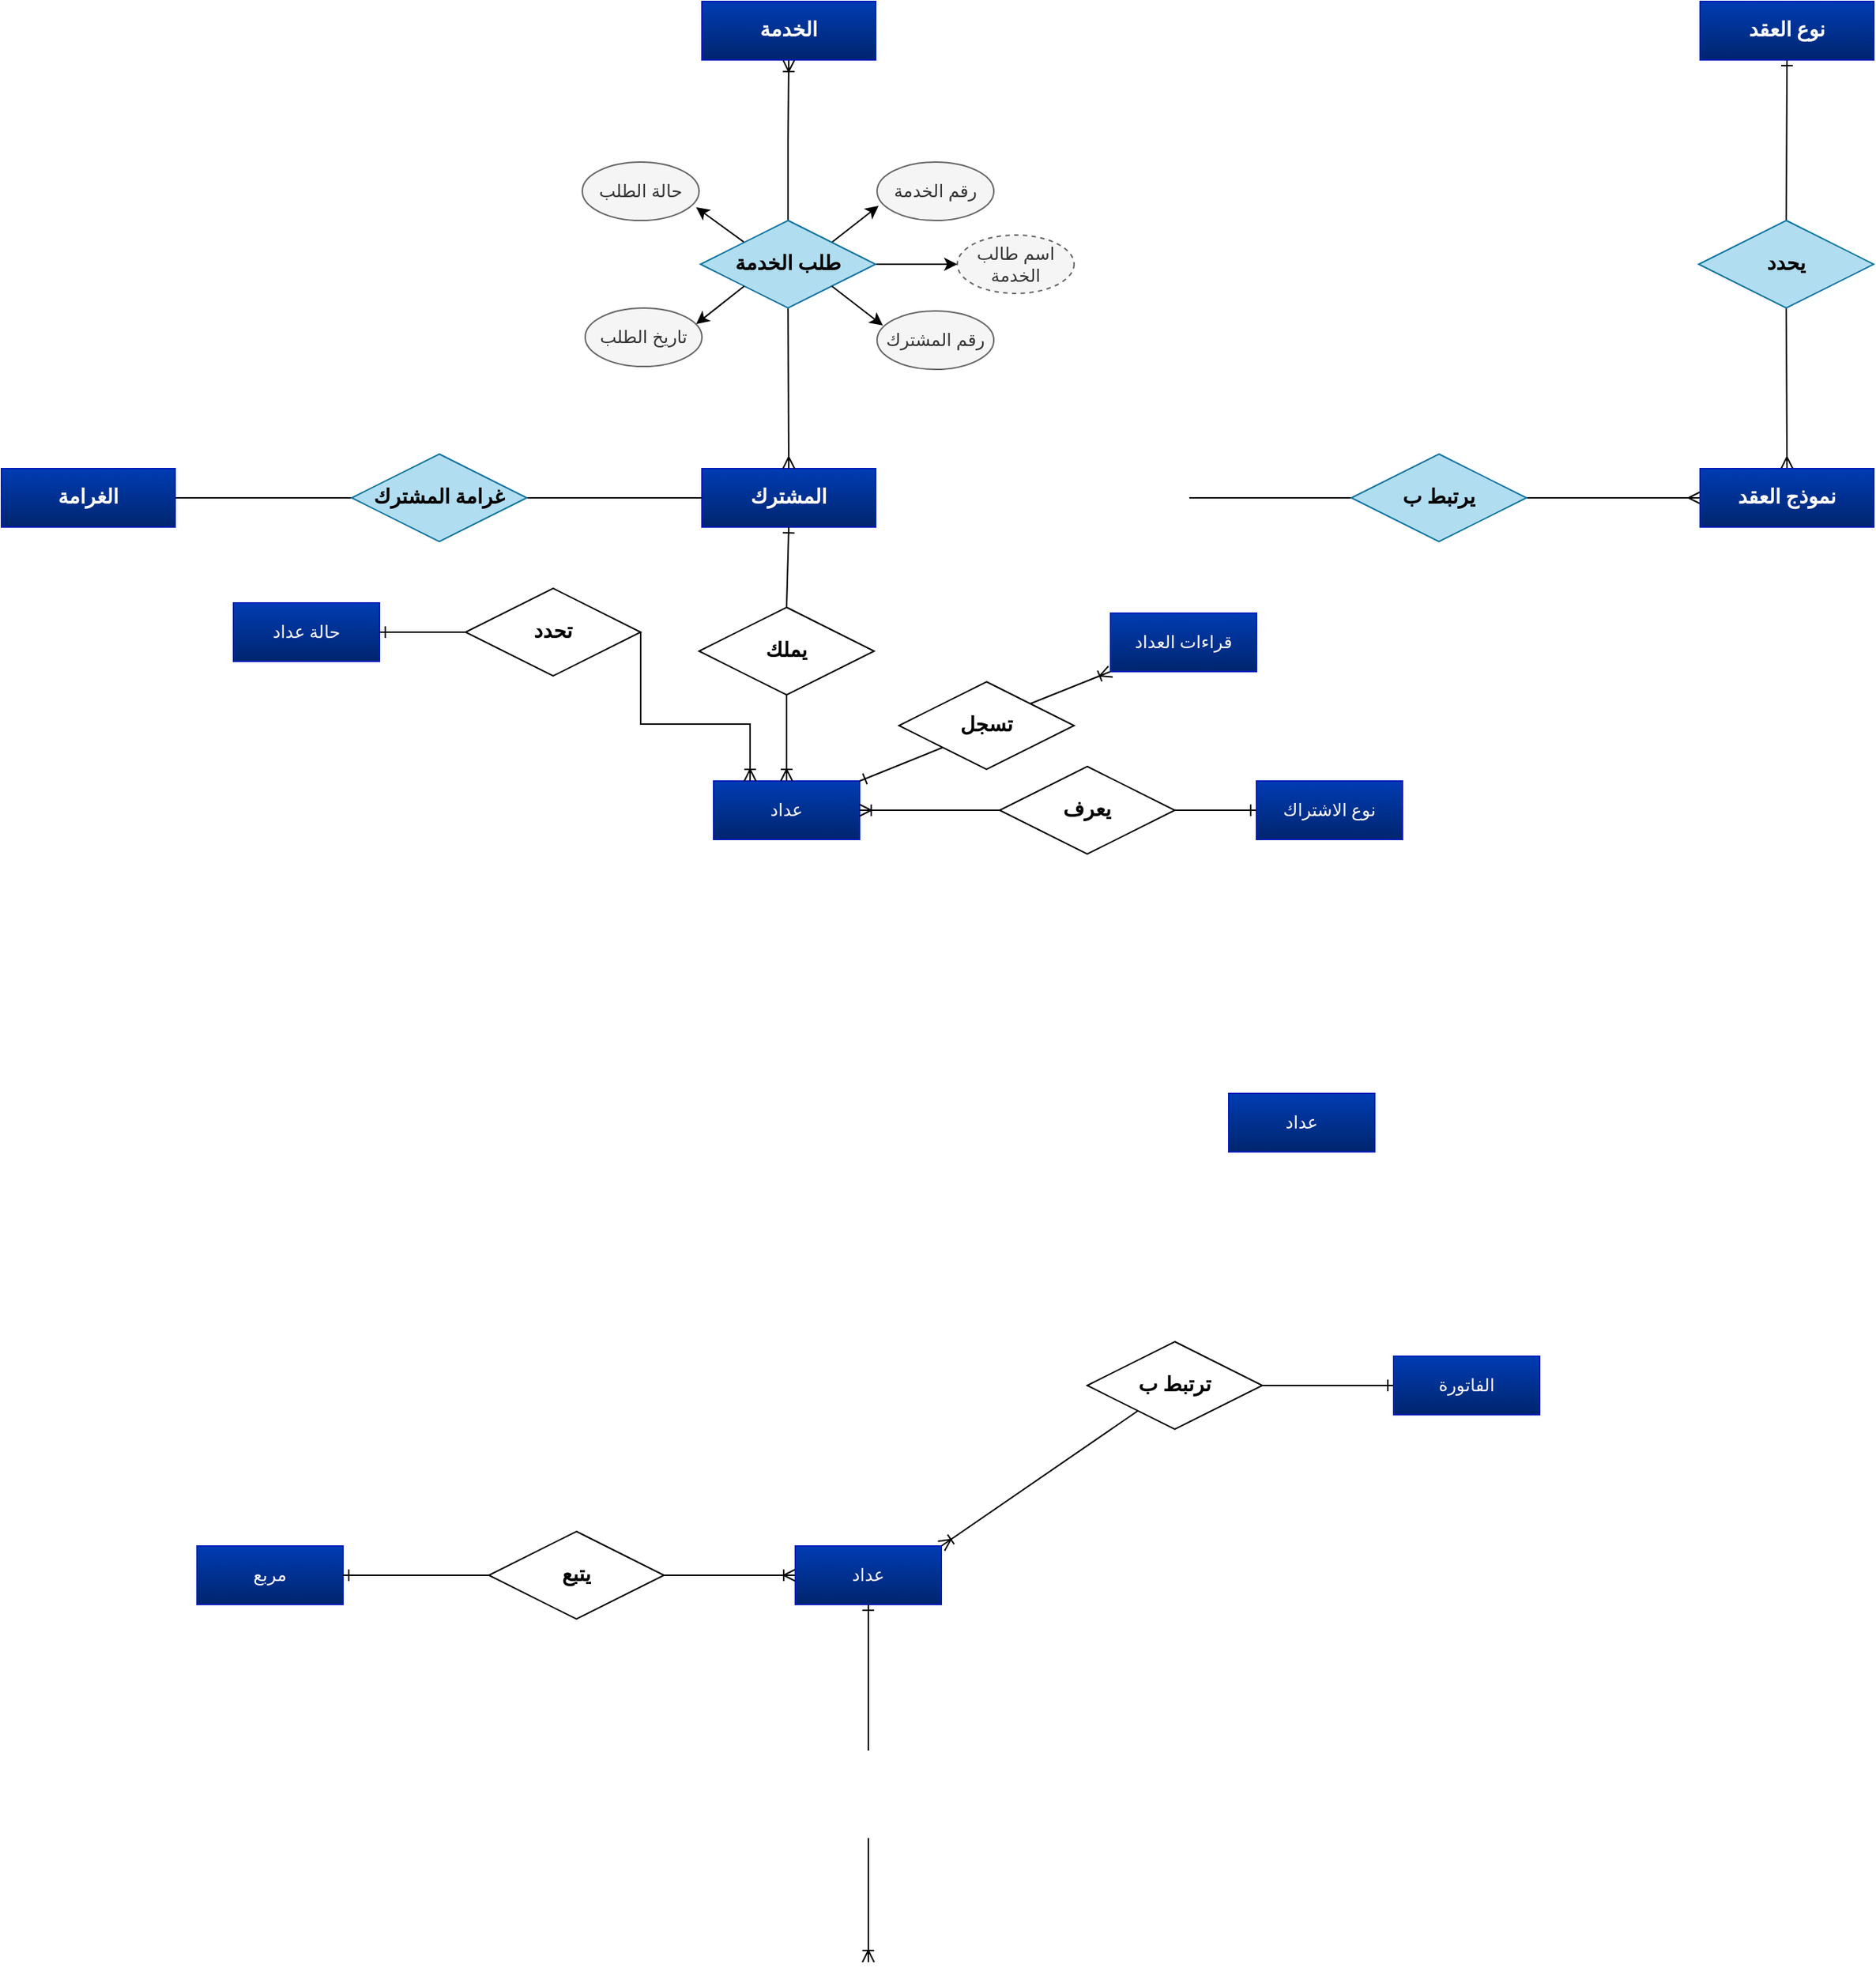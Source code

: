 <mxfile>
    <diagram id="8X1Tj9C4ji4QIpv6Q2mm" name="Master">
        <mxGraphModel dx="1659" dy="432" grid="1" gridSize="10" guides="1" tooltips="1" connect="1" arrows="1" fold="1" page="1" pageScale="1" pageWidth="827" pageHeight="1169" math="0" shadow="0">
            <root>
                <mxCell id="0"/>
                <mxCell id="1" parent="0"/>
                <mxCell id="02xqmGFyLeKgKhswmcbi-1" value="" style="edgeStyle=orthogonalEdgeStyle;rounded=0;orthogonalLoop=1;jettySize=auto;html=1;exitX=0;exitY=0.5;exitDx=0;exitDy=0;entryX=1;entryY=0.5;entryDx=0;entryDy=0;endArrow=none;startFill=0;startArrow=ERmany;fontSize=14;spacingBottom=0;spacingLeft=20;fontStyle=1" parent="1" source="32" target="02xqmGFyLeKgKhswmcbi-4" edge="1">
                    <mxGeometry x="-0.333" y="-10" relative="1" as="geometry">
                        <mxPoint as="offset"/>
                        <mxPoint x="770" y="610" as="sourcePoint"/>
                    </mxGeometry>
                </mxCell>
                <mxCell id="02xqmGFyLeKgKhswmcbi-3" style="edgeStyle=none;html=1;exitX=0;exitY=0.5;exitDx=0;exitDy=0;endArrow=none;endFill=0;" parent="1" source="02xqmGFyLeKgKhswmcbi-4" edge="1">
                    <mxGeometry relative="1" as="geometry">
                        <mxPoint x="654" y="620" as="targetPoint"/>
                    </mxGeometry>
                </mxCell>
                <mxCell id="02xqmGFyLeKgKhswmcbi-4" value="يرتبط ب" style="shape=rhombus;perimeter=rhombusPerimeter;whiteSpace=wrap;html=1;align=center;fontSize=14;fontFamily=Times New Roman;fontStyle=1;strokeColor=#10739e;verticalAlign=middle;fontColor=default;fillColor=#b1ddf0;" parent="1" vertex="1">
                    <mxGeometry x="765" y="590" width="120" height="60" as="geometry"/>
                </mxCell>
                <mxCell id="02xqmGFyLeKgKhswmcbi-5" value="المشترك" style="whiteSpace=wrap;html=1;align=center;fontFamily=Times New Roman;fontSize=14;fontStyle=1;gradientDirection=south;shadow=0;glass=0;rounded=0;fillColor=#003CB3;strokeColor=#001DBC;verticalAlign=middle;fontColor=#ffffff;gradientColor=#00256E;" parent="1" vertex="1">
                    <mxGeometry x="320" y="600" width="119" height="40" as="geometry"/>
                </mxCell>
                <mxCell id="02xqmGFyLeKgKhswmcbi-7" value="" style="edgeStyle=orthogonalEdgeStyle;rounded=0;orthogonalLoop=1;jettySize=auto;html=1;entryX=0.5;entryY=1;entryDx=0;entryDy=0;endArrow=ERoneToMany;endFill=0;fontStyle=1;fontSize=14;spacingRight=20;" parent="1" source="02xqmGFyLeKgKhswmcbi-9" target="25" edge="1">
                    <mxGeometry x="0.4" y="-10" relative="1" as="geometry">
                        <mxPoint as="offset"/>
                        <mxPoint x="378" y="320" as="targetPoint"/>
                    </mxGeometry>
                </mxCell>
                <mxCell id="02xqmGFyLeKgKhswmcbi-8" style="edgeStyle=none;html=1;exitX=0.5;exitY=1;exitDx=0;exitDy=0;endArrow=ERmany;endFill=0;entryX=0.5;entryY=0;entryDx=0;entryDy=0;" parent="1" source="02xqmGFyLeKgKhswmcbi-9" target="02xqmGFyLeKgKhswmcbi-5" edge="1">
                    <mxGeometry relative="1" as="geometry">
                        <mxPoint x="360" y="530" as="targetPoint"/>
                    </mxGeometry>
                </mxCell>
                <mxCell id="22" style="edgeStyle=none;html=1;exitX=1;exitY=0;exitDx=0;exitDy=0;entryX=0.013;entryY=0.75;entryDx=0;entryDy=0;entryPerimeter=0;" parent="1" source="02xqmGFyLeKgKhswmcbi-9" target="3" edge="1">
                    <mxGeometry relative="1" as="geometry"/>
                </mxCell>
                <mxCell id="24" style="edgeStyle=none;html=1;exitX=1;exitY=0.5;exitDx=0;exitDy=0;entryX=0;entryY=0.5;entryDx=0;entryDy=0;" parent="1" source="02xqmGFyLeKgKhswmcbi-9" target="23" edge="1">
                    <mxGeometry relative="1" as="geometry"/>
                </mxCell>
                <mxCell id="30" style="edgeStyle=none;html=1;exitX=0;exitY=0;exitDx=0;exitDy=0;entryX=0.975;entryY=0.775;entryDx=0;entryDy=0;entryPerimeter=0;" parent="1" source="02xqmGFyLeKgKhswmcbi-9" target="26" edge="1">
                    <mxGeometry relative="1" as="geometry"/>
                </mxCell>
                <mxCell id="02xqmGFyLeKgKhswmcbi-9" value="طلب الخدمة" style="shape=rhombus;perimeter=rhombusPerimeter;whiteSpace=wrap;html=1;align=center;fontSize=14;fontFamily=Times New Roman;fontStyle=1;fillColor=#b1ddf0;strokeColor=#10739e;" parent="1" vertex="1">
                    <mxGeometry x="319" y="430" width="120" height="60" as="geometry"/>
                </mxCell>
                <mxCell id="02xqmGFyLeKgKhswmcbi-11" value="عداد" style="whiteSpace=wrap;html=1;align=center;fontFamily=Readex Pro;fontSize=12;fontStyle=0;fontSource=https%3A%2F%2Ffonts.googleapis.com%2Fcss%3Ffamily%3DReadex%2BPro;gradientDirection=south;shadow=0;glass=0;rounded=0;fillColor=#003CB3;strokeColor=#001DBC;verticalAlign=middle;fontColor=#ffffff;gradientColor=#00256E;" parent="1" vertex="1">
                    <mxGeometry x="328" y="814" width="100" height="40" as="geometry"/>
                </mxCell>
                <mxCell id="02xqmGFyLeKgKhswmcbi-12" value="" style="edgeStyle=orthogonalEdgeStyle;rounded=0;orthogonalLoop=1;jettySize=auto;html=1;entryX=0.5;entryY=0;entryDx=0;entryDy=0;endArrow=ERoneToMany;endFill=0;fontStyle=1;fontSize=14;spacingRight=20;" parent="1" source="02xqmGFyLeKgKhswmcbi-14" target="02xqmGFyLeKgKhswmcbi-11" edge="1">
                    <mxGeometry x="0.4" y="-10" relative="1" as="geometry">
                        <mxPoint as="offset"/>
                    </mxGeometry>
                </mxCell>
                <mxCell id="02xqmGFyLeKgKhswmcbi-13" style="edgeStyle=none;html=1;exitX=0.5;exitY=0;exitDx=0;exitDy=0;entryX=0.5;entryY=1;entryDx=0;entryDy=0;endArrow=ERone;endFill=0;" parent="1" source="02xqmGFyLeKgKhswmcbi-14" target="02xqmGFyLeKgKhswmcbi-5" edge="1">
                    <mxGeometry relative="1" as="geometry"/>
                </mxCell>
                <mxCell id="02xqmGFyLeKgKhswmcbi-14" value="يملك" style="shape=rhombus;perimeter=rhombusPerimeter;whiteSpace=wrap;html=1;align=center;fontSize=14;fontFamily=Times New Roman;fontStyle=1" parent="1" vertex="1">
                    <mxGeometry x="318" y="695" width="120" height="60" as="geometry"/>
                </mxCell>
                <mxCell id="02xqmGFyLeKgKhswmcbi-16" style="edgeStyle=none;html=1;exitX=0.5;exitY=0;exitDx=0;exitDy=0;entryX=0.5;entryY=1;entryDx=0;entryDy=0;endArrow=ERone;endFill=0;" parent="1" source="02xqmGFyLeKgKhswmcbi-18" target="33" edge="1">
                    <mxGeometry relative="1" as="geometry">
                        <mxPoint x="750" y="320" as="targetPoint"/>
                    </mxGeometry>
                </mxCell>
                <mxCell id="02xqmGFyLeKgKhswmcbi-17" style="edgeStyle=none;html=1;exitX=0.5;exitY=1;exitDx=0;exitDy=0;entryX=0.5;entryY=0;entryDx=0;entryDy=0;endArrow=ERmany;endFill=0;" parent="1" source="02xqmGFyLeKgKhswmcbi-18" target="32" edge="1">
                    <mxGeometry relative="1" as="geometry">
                        <mxPoint x="820" y="590" as="targetPoint"/>
                    </mxGeometry>
                </mxCell>
                <mxCell id="02xqmGFyLeKgKhswmcbi-18" value="يحدد" style="shape=rhombus;perimeter=rhombusPerimeter;whiteSpace=wrap;html=1;align=center;fontSize=14;fontFamily=Times New Roman;fontStyle=1;strokeColor=#10739e;verticalAlign=middle;fontColor=default;fillColor=#b1ddf0;" parent="1" vertex="1">
                    <mxGeometry x="1003" y="430" width="120" height="60" as="geometry"/>
                </mxCell>
                <mxCell id="02xqmGFyLeKgKhswmcbi-19" style="edgeStyle=none;html=1;exitX=1;exitY=0.5;exitDx=0;exitDy=0;entryX=0;entryY=0.5;entryDx=0;entryDy=0;endArrow=none;endFill=0;" parent="1" source="02xqmGFyLeKgKhswmcbi-21" target="02xqmGFyLeKgKhswmcbi-5" edge="1">
                    <mxGeometry relative="1" as="geometry"/>
                </mxCell>
                <mxCell id="02xqmGFyLeKgKhswmcbi-20" style="edgeStyle=none;html=1;exitX=0;exitY=0.5;exitDx=0;exitDy=0;entryX=1;entryY=0.5;entryDx=0;entryDy=0;endArrow=none;endFill=0;" parent="1" source="02xqmGFyLeKgKhswmcbi-21" target="31" edge="1">
                    <mxGeometry relative="1" as="geometry">
                        <mxPoint x="40" y="620" as="targetPoint"/>
                    </mxGeometry>
                </mxCell>
                <mxCell id="02xqmGFyLeKgKhswmcbi-21" value="غرامة المشترك" style="shape=rhombus;perimeter=rhombusPerimeter;whiteSpace=wrap;html=1;align=center;fontSize=14;fontFamily=Times New Roman;fontStyle=1;strokeColor=#10739e;verticalAlign=middle;fontColor=default;fillColor=#b1ddf0;" parent="1" vertex="1">
                    <mxGeometry x="80" y="590" width="120" height="60" as="geometry"/>
                </mxCell>
                <mxCell id="tuYO_XVNNG2uaHxvVZDC-1" value="" style="edgeStyle=orthogonalEdgeStyle;rounded=0;orthogonalLoop=1;jettySize=auto;html=1;exitX=0;exitY=0.5;exitDx=0;exitDy=0;entryX=1;entryY=0.5;entryDx=0;entryDy=0;endArrow=none;startFill=0;startArrow=ERoneToMany;fontSize=14;spacingBottom=0;spacingLeft=20;fontStyle=1" parent="1" source="tuYO_XVNNG2uaHxvVZDC-2" target="tuYO_XVNNG2uaHxvVZDC-5" edge="1">
                    <mxGeometry x="-0.333" y="-10" relative="1" as="geometry">
                        <mxPoint as="offset"/>
                    </mxGeometry>
                </mxCell>
                <mxCell id="tuYO_XVNNG2uaHxvVZDC-2" value="عداد" style="whiteSpace=wrap;html=1;align=center;fontFamily=Readex Pro;fontSize=12;fontStyle=0;fontSource=https%3A%2F%2Ffonts.googleapis.com%2Fcss%3Ffamily%3DReadex%2BPro;gradientDirection=south;shadow=0;glass=0;rounded=0;fillColor=#003CB3;strokeColor=#001DBC;verticalAlign=middle;fontColor=#ffffff;gradientColor=#00256E;" parent="1" vertex="1">
                    <mxGeometry x="384" y="1338" width="100" height="40" as="geometry"/>
                </mxCell>
                <mxCell id="tuYO_XVNNG2uaHxvVZDC-3" value="مربع" style="whiteSpace=wrap;html=1;align=center;fontFamily=Readex Pro;fontSize=12;fontStyle=0;fontSource=https%3A%2F%2Ffonts.googleapis.com%2Fcss%3Ffamily%3DReadex%2BPro;gradientDirection=south;shadow=0;glass=0;rounded=0;fillColor=#003CB3;strokeColor=#001DBC;verticalAlign=middle;fontColor=#ffffff;gradientColor=#00256E;" parent="1" vertex="1">
                    <mxGeometry x="-26" y="1338" width="100" height="40" as="geometry"/>
                </mxCell>
                <mxCell id="tuYO_XVNNG2uaHxvVZDC-4" value="" style="edgeStyle=orthogonalEdgeStyle;rounded=0;orthogonalLoop=1;jettySize=auto;html=1;entryX=1;entryY=0.5;entryDx=0;entryDy=0;endArrow=ERone;endFill=0;fontStyle=1;fontSize=14;spacingRight=20;" parent="1" source="tuYO_XVNNG2uaHxvVZDC-5" target="tuYO_XVNNG2uaHxvVZDC-3" edge="1">
                    <mxGeometry x="0.4" y="-10" relative="1" as="geometry">
                        <mxPoint as="offset"/>
                    </mxGeometry>
                </mxCell>
                <mxCell id="tuYO_XVNNG2uaHxvVZDC-5" value="يتبع" style="shape=rhombus;perimeter=rhombusPerimeter;whiteSpace=wrap;html=1;align=center;fontSize=14;fontFamily=Times New Roman;fontStyle=1" parent="1" vertex="1">
                    <mxGeometry x="174" y="1328" width="120" height="60" as="geometry"/>
                </mxCell>
                <mxCell id="tuYO_XVNNG2uaHxvVZDC-6" value="حالة عداد" style="whiteSpace=wrap;html=1;align=center;fontFamily=Readex Pro;fontSize=12;fontStyle=0;fontSource=https%3A%2F%2Ffonts.googleapis.com%2Fcss%3Ffamily%3DReadex%2BPro;gradientDirection=south;shadow=0;glass=0;rounded=0;fillColor=#003CB3;strokeColor=#001DBC;verticalAlign=middle;fontColor=#ffffff;gradientColor=#00256E;" parent="1" vertex="1">
                    <mxGeometry x="-1" y="692" width="100" height="40" as="geometry"/>
                </mxCell>
                <mxCell id="tuYO_XVNNG2uaHxvVZDC-8" style="edgeStyle=elbowEdgeStyle;html=1;endArrow=ERoneToMany;endFill=0;entryX=0.25;entryY=0;entryDx=0;entryDy=0;elbow=vertical;exitX=1;exitY=0.5;exitDx=0;exitDy=0;rounded=0;curved=0;" parent="1" source="tuYO_XVNNG2uaHxvVZDC-9" target="02xqmGFyLeKgKhswmcbi-11" edge="1">
                    <mxGeometry relative="1" as="geometry">
                        <mxPoint x="314" y="775" as="sourcePoint"/>
                        <mxPoint x="214" y="885" as="targetPoint"/>
                        <Array as="points">
                            <mxPoint x="324" y="775"/>
                        </Array>
                    </mxGeometry>
                </mxCell>
                <mxCell id="eJI_n3FtHA6jJYslsOEY-8" style="edgeStyle=none;html=1;exitX=0;exitY=0.5;exitDx=0;exitDy=0;entryX=1;entryY=0.5;entryDx=0;entryDy=0;endArrow=ERone;endFill=0;" parent="1" source="tuYO_XVNNG2uaHxvVZDC-9" target="tuYO_XVNNG2uaHxvVZDC-6" edge="1">
                    <mxGeometry relative="1" as="geometry"/>
                </mxCell>
                <mxCell id="tuYO_XVNNG2uaHxvVZDC-9" value="تحدد" style="shape=rhombus;perimeter=rhombusPerimeter;whiteSpace=wrap;html=1;align=center;fontSize=14;fontFamily=Times New Roman;fontStyle=1" parent="1" vertex="1">
                    <mxGeometry x="158" y="682" width="120" height="60" as="geometry"/>
                </mxCell>
                <mxCell id="tuYO_XVNNG2uaHxvVZDC-10" value="" style="edgeStyle=orthogonalEdgeStyle;rounded=0;orthogonalLoop=1;jettySize=auto;html=1;exitX=0.5;exitY=0;exitDx=0;exitDy=0;entryX=0.5;entryY=1;entryDx=0;entryDy=0;endArrow=none;startFill=0;startArrow=ERoneToMany;fontSize=14;spacingBottom=0;spacingLeft=20;fontStyle=1" parent="1" edge="1">
                    <mxGeometry x="-0.333" y="-10" relative="1" as="geometry">
                        <mxPoint as="offset"/>
                        <mxPoint x="434" y="1623" as="sourcePoint"/>
                        <mxPoint x="434" y="1538" as="targetPoint"/>
                    </mxGeometry>
                </mxCell>
                <mxCell id="tuYO_XVNNG2uaHxvVZDC-12" style="edgeStyle=none;html=1;exitX=0.5;exitY=0;exitDx=0;exitDy=0;entryX=0.5;entryY=1;entryDx=0;entryDy=0;endArrow=ERone;endFill=0;" parent="1" target="tuYO_XVNNG2uaHxvVZDC-2" edge="1">
                    <mxGeometry relative="1" as="geometry">
                        <mxPoint x="434" y="1478" as="sourcePoint"/>
                    </mxGeometry>
                </mxCell>
                <mxCell id="tuYO_XVNNG2uaHxvVZDC-14" value="" style="edgeStyle=orthogonalEdgeStyle;rounded=0;orthogonalLoop=1;jettySize=auto;html=1;exitX=0;exitY=0.5;exitDx=0;exitDy=0;entryX=1;entryY=0.5;entryDx=0;entryDy=0;endArrow=none;startFill=0;startArrow=ERone;fontSize=14;spacingBottom=0;spacingLeft=20;fontStyle=1" parent="1" source="tuYO_XVNNG2uaHxvVZDC-15" target="tuYO_XVNNG2uaHxvVZDC-17" edge="1">
                    <mxGeometry x="-0.333" y="-10" relative="1" as="geometry">
                        <mxPoint as="offset"/>
                    </mxGeometry>
                </mxCell>
                <mxCell id="tuYO_XVNNG2uaHxvVZDC-15" value="نوع الاشتراك" style="whiteSpace=wrap;html=1;align=center;fontFamily=Readex Pro;fontSize=12;fontStyle=0;fontSource=https%3A%2F%2Ffonts.googleapis.com%2Fcss%3Ffamily%3DReadex%2BPro;gradientDirection=south;shadow=0;glass=0;rounded=0;fillColor=#003CB3;strokeColor=#001DBC;verticalAlign=middle;fontColor=#ffffff;gradientColor=#00256E;" parent="1" vertex="1">
                    <mxGeometry x="700" y="814" width="100" height="40" as="geometry"/>
                </mxCell>
                <mxCell id="eJI_n3FtHA6jJYslsOEY-9" style="edgeStyle=none;html=1;exitX=0;exitY=0.5;exitDx=0;exitDy=0;entryX=1;entryY=0.5;entryDx=0;entryDy=0;endArrow=ERoneToMany;endFill=0;" parent="1" source="tuYO_XVNNG2uaHxvVZDC-17" target="02xqmGFyLeKgKhswmcbi-11" edge="1">
                    <mxGeometry relative="1" as="geometry"/>
                </mxCell>
                <mxCell id="tuYO_XVNNG2uaHxvVZDC-17" value="يعرف" style="shape=rhombus;perimeter=rhombusPerimeter;whiteSpace=wrap;html=1;align=center;fontSize=14;fontFamily=Times New Roman;fontStyle=1" parent="1" vertex="1">
                    <mxGeometry x="524" y="804" width="120" height="60" as="geometry"/>
                </mxCell>
                <mxCell id="tuYO_XVNNG2uaHxvVZDC-18" value="" style="edgeStyle=orthogonalEdgeStyle;rounded=0;orthogonalLoop=1;jettySize=auto;html=1;exitX=0;exitY=0.5;exitDx=0;exitDy=0;entryX=1;entryY=0.5;entryDx=0;entryDy=0;endArrow=none;startFill=0;startArrow=ERone;fontSize=14;spacingBottom=0;spacingLeft=20;fontStyle=1" parent="1" edge="1">
                    <mxGeometry x="-0.333" y="-10" relative="1" as="geometry">
                        <mxPoint as="offset"/>
                        <mxPoint x="808" y="1343" as="sourcePoint"/>
                    </mxGeometry>
                </mxCell>
                <mxCell id="tuYO_XVNNG2uaHxvVZDC-22" value="" style="edgeStyle=orthogonalEdgeStyle;rounded=0;orthogonalLoop=1;jettySize=auto;html=1;exitX=0;exitY=0.5;exitDx=0;exitDy=0;entryX=1;entryY=0.5;entryDx=0;entryDy=0;endArrow=none;startFill=0;startArrow=ERone;fontSize=14;spacingBottom=0;spacingLeft=20;fontStyle=1" parent="1" source="tuYO_XVNNG2uaHxvVZDC-23" target="tuYO_XVNNG2uaHxvVZDC-25" edge="1">
                    <mxGeometry x="-0.333" y="-10" relative="1" as="geometry">
                        <mxPoint as="offset"/>
                    </mxGeometry>
                </mxCell>
                <mxCell id="tuYO_XVNNG2uaHxvVZDC-23" value="الفاتورة" style="whiteSpace=wrap;html=1;align=center;fontFamily=Readex Pro;fontSize=12;fontStyle=0;fontSource=https%3A%2F%2Ffonts.googleapis.com%2Fcss%3Ffamily%3DReadex%2BPro;gradientDirection=south;shadow=0;glass=0;rounded=0;fillColor=#003CB3;strokeColor=#001DBC;verticalAlign=middle;fontColor=#ffffff;gradientColor=#00256E;" parent="1" vertex="1">
                    <mxGeometry x="794" y="1208" width="100" height="40" as="geometry"/>
                </mxCell>
                <mxCell id="tuYO_XVNNG2uaHxvVZDC-24" value="" style="rounded=0;orthogonalLoop=1;jettySize=auto;html=1;entryX=1;entryY=0;entryDx=0;entryDy=0;endArrow=ERoneToMany;endFill=0;fontStyle=1;fontSize=14;spacingRight=20;" parent="1" source="tuYO_XVNNG2uaHxvVZDC-25" target="tuYO_XVNNG2uaHxvVZDC-2" edge="1">
                    <mxGeometry x="0.4" y="-10" relative="1" as="geometry">
                        <mxPoint as="offset"/>
                        <mxPoint x="484" y="1228" as="targetPoint"/>
                    </mxGeometry>
                </mxCell>
                <mxCell id="tuYO_XVNNG2uaHxvVZDC-25" value="ترتبط ب" style="shape=rhombus;perimeter=rhombusPerimeter;whiteSpace=wrap;html=1;align=center;fontSize=14;fontFamily=Times New Roman;fontStyle=1" parent="1" vertex="1">
                    <mxGeometry x="584" y="1198" width="120" height="60" as="geometry"/>
                </mxCell>
                <mxCell id="eJI_n3FtHA6jJYslsOEY-2" value="عداد" style="whiteSpace=wrap;html=1;align=center;fontFamily=Readex Pro;fontSize=12;fontStyle=0;fontSource=https%3A%2F%2Ffonts.googleapis.com%2Fcss%3Ffamily%3DReadex%2BPro;gradientDirection=south;shadow=0;glass=0;rounded=0;fillColor=#003CB3;strokeColor=#001DBC;verticalAlign=middle;fontColor=#ffffff;gradientColor=#00256E;" parent="1" vertex="1">
                    <mxGeometry x="681" y="1028" width="100" height="40" as="geometry"/>
                </mxCell>
                <mxCell id="eJI_n3FtHA6jJYslsOEY-4" style="edgeStyle=none;html=1;exitX=0;exitY=1;exitDx=0;exitDy=0;entryX=1;entryY=0;entryDx=0;entryDy=0;endArrow=ERone;endFill=0;" parent="1" source="eJI_n3FtHA6jJYslsOEY-3" target="02xqmGFyLeKgKhswmcbi-11" edge="1">
                    <mxGeometry relative="1" as="geometry"/>
                </mxCell>
                <mxCell id="eJI_n3FtHA6jJYslsOEY-7" style="edgeStyle=none;html=1;exitX=1;exitY=0;exitDx=0;exitDy=0;entryX=0;entryY=1;entryDx=0;entryDy=0;endArrow=ERoneToMany;endFill=0;" parent="1" source="eJI_n3FtHA6jJYslsOEY-3" target="eJI_n3FtHA6jJYslsOEY-5" edge="1">
                    <mxGeometry relative="1" as="geometry"/>
                </mxCell>
                <mxCell id="eJI_n3FtHA6jJYslsOEY-3" value="تسجل" style="shape=rhombus;perimeter=rhombusPerimeter;whiteSpace=wrap;html=1;align=center;fontSize=14;fontFamily=Times New Roman;fontStyle=1" parent="1" vertex="1">
                    <mxGeometry x="455" y="746" width="120" height="60" as="geometry"/>
                </mxCell>
                <mxCell id="eJI_n3FtHA6jJYslsOEY-5" value="قراءات العداد" style="whiteSpace=wrap;html=1;align=center;fontFamily=Readex Pro;fontSize=12;fontStyle=0;fontSource=https%3A%2F%2Ffonts.googleapis.com%2Fcss%3Ffamily%3DReadex%2BPro;gradientDirection=south;shadow=0;glass=0;rounded=0;fillColor=#003CB3;strokeColor=#001DBC;verticalAlign=middle;fontColor=#ffffff;gradientColor=#00256E;" parent="1" vertex="1">
                    <mxGeometry x="600" y="699" width="100" height="40" as="geometry"/>
                </mxCell>
                <mxCell id="3" value="رقم الخدمة" style="ellipse;whiteSpace=wrap;html=1;align=center;fontStyle=0;fillColor=#f5f5f5;strokeColor=#666666;fontColor=#333333;" parent="1" vertex="1">
                    <mxGeometry x="440" y="390" width="80" height="40" as="geometry"/>
                </mxCell>
                <mxCell id="17" value="رقم المشترك" style="ellipse;whiteSpace=wrap;html=1;align=center;fontStyle=0;fillColor=#f5f5f5;strokeColor=#666666;fontColor=#333333;" parent="1" vertex="1">
                    <mxGeometry x="440" y="492" width="80" height="40" as="geometry"/>
                </mxCell>
                <mxCell id="18" style="edgeStyle=none;html=1;exitX=1;exitY=1;exitDx=0;exitDy=0;entryX=0.05;entryY=0.25;entryDx=0;entryDy=0;entryPerimeter=0;" parent="1" source="02xqmGFyLeKgKhswmcbi-9" target="17" edge="1">
                    <mxGeometry relative="1" as="geometry"/>
                </mxCell>
                <mxCell id="23" value="اسم طالب الخدمة" style="ellipse;whiteSpace=wrap;html=1;align=center;fontStyle=0;fillColor=#f5f5f5;strokeColor=#666666;fontColor=#333333;dashed=1;" parent="1" vertex="1">
                    <mxGeometry x="495" y="440" width="80" height="40" as="geometry"/>
                </mxCell>
                <mxCell id="25" value="الخدمة" style="whiteSpace=wrap;html=1;align=center;fontFamily=Times New Roman;fontSize=14;fontStyle=1;gradientDirection=south;shadow=0;glass=0;rounded=0;fillColor=#003CB3;strokeColor=#001DBC;verticalAlign=middle;fontColor=#ffffff;gradientColor=#00256E;" parent="1" vertex="1">
                    <mxGeometry x="320" y="280" width="119" height="40" as="geometry"/>
                </mxCell>
                <mxCell id="26" value="حالة الطلب" style="ellipse;whiteSpace=wrap;html=1;align=center;fontStyle=0;fillColor=#f5f5f5;strokeColor=#666666;fontColor=#333333;" parent="1" vertex="1">
                    <mxGeometry x="238" y="390" width="80" height="40" as="geometry"/>
                </mxCell>
                <mxCell id="27" value="تاريخ الطلب" style="ellipse;whiteSpace=wrap;html=1;align=center;fontStyle=0;fillColor=#f5f5f5;strokeColor=#666666;fontColor=#333333;" parent="1" vertex="1">
                    <mxGeometry x="240" y="490" width="80" height="40" as="geometry"/>
                </mxCell>
                <mxCell id="28" style="edgeStyle=none;html=1;exitX=0;exitY=1;exitDx=0;exitDy=0;entryX=0.95;entryY=0.275;entryDx=0;entryDy=0;entryPerimeter=0;" parent="1" source="02xqmGFyLeKgKhswmcbi-9" target="27" edge="1">
                    <mxGeometry relative="1" as="geometry"/>
                </mxCell>
                <mxCell id="31" value="الغرامة" style="whiteSpace=wrap;html=1;align=center;fontFamily=Times New Roman;fontSize=14;fontStyle=1;gradientDirection=south;shadow=0;glass=0;rounded=0;fillColor=#003CB3;strokeColor=#001DBC;verticalAlign=middle;fontColor=#ffffff;gradientColor=#00256E;" parent="1" vertex="1">
                    <mxGeometry x="-160" y="600" width="119" height="40" as="geometry"/>
                </mxCell>
                <mxCell id="32" value="نموذج العقد" style="whiteSpace=wrap;html=1;align=center;fontFamily=Times New Roman;fontSize=14;fontStyle=1;gradientDirection=south;shadow=0;glass=0;rounded=0;fillColor=#003CB3;strokeColor=#001DBC;verticalAlign=middle;fontColor=#ffffff;gradientColor=#00256E;" parent="1" vertex="1">
                    <mxGeometry x="1004" y="600" width="119" height="40" as="geometry"/>
                </mxCell>
                <mxCell id="33" value="نوع العقد" style="whiteSpace=wrap;html=1;align=center;fontFamily=Times New Roman;fontSize=14;fontStyle=1;gradientDirection=south;shadow=0;glass=0;rounded=0;fillColor=#003CB3;strokeColor=#001DBC;verticalAlign=middle;fontColor=#ffffff;gradientColor=#00256E;" parent="1" vertex="1">
                    <mxGeometry x="1004" y="280" width="119" height="40" as="geometry"/>
                </mxCell>
            </root>
        </mxGraphModel>
    </diagram>
    <diagram id="K_uf6fOGzTzqSGmr0w_y" name="ttt">
        <mxGraphModel dx="832" dy="432" grid="1" gridSize="10" guides="1" tooltips="1" connect="1" arrows="1" fold="1" page="1" pageScale="1" pageWidth="827" pageHeight="1169" math="0" shadow="0">
            <root>
                <mxCell id="0"/>
                <mxCell id="1" parent="0"/>
                <mxCell id="bDvmcR7YUBtscFP_s0Hi-96" value="" style="edgeStyle=orthogonalEdgeStyle;rounded=0;orthogonalLoop=1;jettySize=auto;html=1;exitX=0;exitY=0.5;exitDx=0;exitDy=0;entryX=1;entryY=0.5;entryDx=0;entryDy=0;endArrow=none;startFill=0;startArrow=ERone;fontSize=14;spacingBottom=0;spacingLeft=20;fontStyle=1" parent="1" source="bDvmcR7YUBtscFP_s0Hi-97" target="bDvmcR7YUBtscFP_s0Hi-100" edge="1">
                    <mxGeometry x="-0.333" y="-10" relative="1" as="geometry">
                        <mxPoint as="offset"/>
                    </mxGeometry>
                </mxCell>
                <mxCell id="bDvmcR7YUBtscFP_s0Hi-97" value="محصل" style="whiteSpace=wrap;html=1;align=center;fontFamily=Readex Pro;fontSize=12;fontStyle=0;fontSource=https%3A%2F%2Ffonts.googleapis.com%2Fcss%3Ffamily%3DReadex%2BPro;gradientDirection=south;shadow=0;glass=0;rounded=0;fillColor=#003CB3;strokeColor=#001DBC;verticalAlign=middle;fontColor=#ffffff;gradientColor=#00256E;" parent="1" vertex="1">
                    <mxGeometry x="630" y="50" width="100" height="40" as="geometry"/>
                </mxCell>
                <mxCell id="bDvmcR7YUBtscFP_s0Hi-98" value="مربع" style="whiteSpace=wrap;html=1;align=center;fontFamily=Readex Pro;fontSize=12;fontStyle=0;fontSource=https%3A%2F%2Ffonts.googleapis.com%2Fcss%3Ffamily%3DReadex%2BPro;gradientDirection=south;shadow=0;glass=0;rounded=0;fillColor=#003CB3;strokeColor=#001DBC;verticalAlign=middle;fontColor=#ffffff;gradientColor=#00256E;" parent="1" vertex="1">
                    <mxGeometry x="220" y="50" width="100" height="40" as="geometry"/>
                </mxCell>
                <mxCell id="bDvmcR7YUBtscFP_s0Hi-99" value="" style="edgeStyle=orthogonalEdgeStyle;rounded=0;orthogonalLoop=1;jettySize=auto;html=1;entryX=1;entryY=0.5;entryDx=0;entryDy=0;endArrow=ERone;endFill=0;fontStyle=1;fontSize=14;spacingRight=20;" parent="1" source="bDvmcR7YUBtscFP_s0Hi-100" target="bDvmcR7YUBtscFP_s0Hi-98" edge="1">
                    <mxGeometry x="0.4" y="-10" relative="1" as="geometry">
                        <mxPoint as="offset"/>
                    </mxGeometry>
                </mxCell>
                <mxCell id="bDvmcR7YUBtscFP_s0Hi-100" value="يعمل في" style="shape=rhombus;perimeter=rhombusPerimeter;whiteSpace=wrap;html=1;align=center;fontSize=14;fontFamily=Times New Roman;fontStyle=1" parent="1" vertex="1">
                    <mxGeometry x="420" y="40" width="120" height="60" as="geometry"/>
                </mxCell>
                <mxCell id="bDvmcR7YUBtscFP_s0Hi-101" value="" style="edgeStyle=orthogonalEdgeStyle;rounded=0;orthogonalLoop=1;jettySize=auto;html=1;exitX=0;exitY=0.5;exitDx=0;exitDy=0;entryX=1;entryY=0.5;entryDx=0;entryDy=0;endArrow=none;startFill=0;startArrow=ERone;fontSize=14;spacingBottom=0;spacingLeft=20;fontStyle=1" parent="1" source="bDvmcR7YUBtscFP_s0Hi-102" target="bDvmcR7YUBtscFP_s0Hi-105" edge="1">
                    <mxGeometry x="-0.333" y="-10" relative="1" as="geometry">
                        <mxPoint as="offset"/>
                    </mxGeometry>
                </mxCell>
                <mxCell id="bDvmcR7YUBtscFP_s0Hi-102" value="منطقة" style="whiteSpace=wrap;html=1;align=center;fontFamily=Readex Pro;fontSize=12;fontStyle=0;fontSource=https%3A%2F%2Ffonts.googleapis.com%2Fcss%3Ffamily%3DReadex%2BPro;gradientDirection=south;shadow=0;glass=0;rounded=0;fillColor=#003CB3;strokeColor=#001DBC;verticalAlign=middle;fontColor=#ffffff;gradientColor=#00256E;" parent="1" vertex="1">
                    <mxGeometry x="630" y="140" width="100" height="40" as="geometry"/>
                </mxCell>
                <mxCell id="bDvmcR7YUBtscFP_s0Hi-103" value="مربع" style="whiteSpace=wrap;html=1;align=center;fontFamily=Readex Pro;fontSize=12;fontStyle=0;fontSource=https%3A%2F%2Ffonts.googleapis.com%2Fcss%3Ffamily%3DReadex%2BPro;gradientDirection=south;shadow=0;glass=0;rounded=0;fillColor=#003CB3;strokeColor=#001DBC;verticalAlign=middle;fontColor=#ffffff;gradientColor=#00256E;" parent="1" vertex="1">
                    <mxGeometry x="220" y="140" width="100" height="40" as="geometry"/>
                </mxCell>
                <mxCell id="bDvmcR7YUBtscFP_s0Hi-104" value="" style="edgeStyle=orthogonalEdgeStyle;rounded=0;orthogonalLoop=1;jettySize=auto;html=1;entryX=1;entryY=0.5;entryDx=0;entryDy=0;endArrow=ERoneToMany;endFill=0;fontStyle=1;fontSize=14;spacingRight=20;" parent="1" source="bDvmcR7YUBtscFP_s0Hi-105" target="bDvmcR7YUBtscFP_s0Hi-103" edge="1">
                    <mxGeometry x="0.4" y="-10" relative="1" as="geometry">
                        <mxPoint as="offset"/>
                    </mxGeometry>
                </mxCell>
                <mxCell id="bDvmcR7YUBtscFP_s0Hi-105" value="تحتوي" style="shape=rhombus;perimeter=rhombusPerimeter;whiteSpace=wrap;html=1;align=center;fontSize=14;fontFamily=Times New Roman;fontStyle=1" parent="1" vertex="1">
                    <mxGeometry x="420" y="130" width="120" height="60" as="geometry"/>
                </mxCell>
                <mxCell id="bDvmcR7YUBtscFP_s0Hi-106" value="" style="edgeStyle=orthogonalEdgeStyle;rounded=0;orthogonalLoop=1;jettySize=auto;html=1;exitX=0;exitY=0.5;exitDx=0;exitDy=0;entryX=1;entryY=0.5;entryDx=0;entryDy=0;endArrow=none;startFill=0;startArrow=ERone;fontSize=14;spacingBottom=0;spacingLeft=20;fontStyle=1" parent="1" source="bDvmcR7YUBtscFP_s0Hi-107" target="bDvmcR7YUBtscFP_s0Hi-110" edge="1">
                    <mxGeometry x="-0.333" y="-10" relative="1" as="geometry">
                        <mxPoint as="offset"/>
                    </mxGeometry>
                </mxCell>
                <mxCell id="bDvmcR7YUBtscFP_s0Hi-107" value="العداد المركزي" style="whiteSpace=wrap;html=1;align=center;fontFamily=Readex Pro;fontSize=12;fontStyle=0;fontSource=https%3A%2F%2Ffonts.googleapis.com%2Fcss%3Ffamily%3DReadex%2BPro;gradientDirection=south;shadow=0;glass=0;rounded=0;fillColor=#003CB3;strokeColor=#001DBC;verticalAlign=middle;fontColor=#ffffff;gradientColor=#00256E;" parent="1" vertex="1">
                    <mxGeometry x="630" y="230" width="100" height="40" as="geometry"/>
                </mxCell>
                <mxCell id="bDvmcR7YUBtscFP_s0Hi-108" value="منطقة" style="whiteSpace=wrap;html=1;align=center;fontFamily=Readex Pro;fontSize=12;fontStyle=0;fontSource=https%3A%2F%2Ffonts.googleapis.com%2Fcss%3Ffamily%3DReadex%2BPro;gradientDirection=south;shadow=0;glass=0;rounded=0;fillColor=#003CB3;strokeColor=#001DBC;verticalAlign=middle;fontColor=#ffffff;gradientColor=#00256E;" parent="1" vertex="1">
                    <mxGeometry x="220" y="230" width="100" height="40" as="geometry"/>
                </mxCell>
                <mxCell id="bDvmcR7YUBtscFP_s0Hi-109" value="" style="edgeStyle=orthogonalEdgeStyle;rounded=0;orthogonalLoop=1;jettySize=auto;html=1;entryX=1;entryY=0.5;entryDx=0;entryDy=0;endArrow=ERone;endFill=0;fontStyle=1;fontSize=14;spacingRight=20;" parent="1" source="bDvmcR7YUBtscFP_s0Hi-110" target="bDvmcR7YUBtscFP_s0Hi-108" edge="1">
                    <mxGeometry x="0.4" y="-10" relative="1" as="geometry">
                        <mxPoint as="offset"/>
                    </mxGeometry>
                </mxCell>
                <mxCell id="bDvmcR7YUBtscFP_s0Hi-110" value="يرتبط ب" style="shape=rhombus;perimeter=rhombusPerimeter;whiteSpace=wrap;html=1;align=center;fontSize=14;fontFamily=Times New Roman;fontStyle=1" parent="1" vertex="1">
                    <mxGeometry x="420" y="220" width="120" height="60" as="geometry"/>
                </mxCell>
                <mxCell id="bDvmcR7YUBtscFP_s0Hi-111" value="" style="edgeStyle=orthogonalEdgeStyle;rounded=0;orthogonalLoop=1;jettySize=auto;html=1;exitX=0;exitY=0.5;exitDx=0;exitDy=0;entryX=1;entryY=0.5;entryDx=0;entryDy=0;endArrow=none;startFill=0;startArrow=ERoneToMany;fontSize=14;spacingBottom=0;spacingLeft=20;fontStyle=1" parent="1" source="bDvmcR7YUBtscFP_s0Hi-112" target="bDvmcR7YUBtscFP_s0Hi-115" edge="1">
                    <mxGeometry x="-0.333" y="-10" relative="1" as="geometry">
                        <mxPoint as="offset"/>
                    </mxGeometry>
                </mxCell>
                <mxCell id="bDvmcR7YUBtscFP_s0Hi-112" value="سجلات العداد المركزي" style="whiteSpace=wrap;html=1;align=center;fontFamily=Readex Pro;fontSize=12;fontStyle=0;fontSource=https%3A%2F%2Ffonts.googleapis.com%2Fcss%3Ffamily%3DReadex%2BPro;gradientDirection=south;shadow=0;glass=0;rounded=0;fillColor=#003CB3;strokeColor=#001DBC;verticalAlign=middle;fontColor=#ffffff;gradientColor=#00256E;" parent="1" vertex="1">
                    <mxGeometry x="630" y="320" width="100" height="40" as="geometry"/>
                </mxCell>
                <mxCell id="bDvmcR7YUBtscFP_s0Hi-113" value="العداد المركزي" style="whiteSpace=wrap;html=1;align=center;fontFamily=Readex Pro;fontSize=12;fontStyle=0;fontSource=https%3A%2F%2Ffonts.googleapis.com%2Fcss%3Ffamily%3DReadex%2BPro;gradientDirection=south;shadow=0;glass=0;rounded=0;fillColor=#003CB3;strokeColor=#001DBC;verticalAlign=middle;fontColor=#ffffff;gradientColor=#00256E;" parent="1" vertex="1">
                    <mxGeometry x="220" y="320" width="100" height="40" as="geometry"/>
                </mxCell>
                <mxCell id="bDvmcR7YUBtscFP_s0Hi-114" value="" style="edgeStyle=orthogonalEdgeStyle;rounded=0;orthogonalLoop=1;jettySize=auto;html=1;entryX=1;entryY=0.5;entryDx=0;entryDy=0;endArrow=ERone;endFill=0;fontStyle=1;fontSize=14;spacingRight=20;" parent="1" source="bDvmcR7YUBtscFP_s0Hi-115" target="bDvmcR7YUBtscFP_s0Hi-113" edge="1">
                    <mxGeometry x="0.4" y="-10" relative="1" as="geometry">
                        <mxPoint as="offset"/>
                    </mxGeometry>
                </mxCell>
                <mxCell id="bDvmcR7YUBtscFP_s0Hi-115" value="تسجل" style="shape=rhombus;perimeter=rhombusPerimeter;whiteSpace=wrap;html=1;align=center;fontSize=14;fontFamily=Times New Roman;fontStyle=1" parent="1" vertex="1">
                    <mxGeometry x="420" y="310" width="120" height="60" as="geometry"/>
                </mxCell>
                <mxCell id="bDvmcR7YUBtscFP_s0Hi-116" value="" style="edgeStyle=orthogonalEdgeStyle;rounded=0;orthogonalLoop=1;jettySize=auto;html=1;exitX=0;exitY=0.5;exitDx=0;exitDy=0;entryX=1;entryY=0.5;entryDx=0;entryDy=0;endArrow=none;startFill=0;startArrow=ERone;fontSize=14;spacingBottom=0;spacingLeft=20;fontStyle=1" parent="1" source="bDvmcR7YUBtscFP_s0Hi-117" target="bDvmcR7YUBtscFP_s0Hi-120" edge="1">
                    <mxGeometry x="-0.333" y="-10" relative="1" as="geometry">
                        <mxPoint as="offset"/>
                    </mxGeometry>
                </mxCell>
                <mxCell id="bDvmcR7YUBtscFP_s0Hi-117" value="نوع العقد" style="whiteSpace=wrap;html=1;align=center;fontFamily=Readex Pro;fontSize=12;fontStyle=0;fontSource=https%3A%2F%2Ffonts.googleapis.com%2Fcss%3Ffamily%3DReadex%2BPro;gradientDirection=south;shadow=0;glass=0;rounded=0;fillColor=#003CB3;strokeColor=#001DBC;verticalAlign=middle;fontColor=#ffffff;gradientColor=#00256E;" parent="1" vertex="1">
                    <mxGeometry x="630" y="400" width="100" height="40" as="geometry"/>
                </mxCell>
                <mxCell id="bDvmcR7YUBtscFP_s0Hi-118" value="نموذج العقد" style="whiteSpace=wrap;html=1;align=center;fontFamily=Readex Pro;fontSize=12;fontStyle=0;fontSource=https%3A%2F%2Ffonts.googleapis.com%2Fcss%3Ffamily%3DReadex%2BPro;gradientDirection=south;shadow=0;glass=0;rounded=0;fillColor=#003CB3;strokeColor=#001DBC;verticalAlign=middle;fontColor=#ffffff;gradientColor=#00256E;" parent="1" vertex="1">
                    <mxGeometry x="220" y="400" width="100" height="40" as="geometry"/>
                </mxCell>
                <mxCell id="bDvmcR7YUBtscFP_s0Hi-119" value="" style="edgeStyle=orthogonalEdgeStyle;rounded=0;orthogonalLoop=1;jettySize=auto;html=1;entryX=1;entryY=0.5;entryDx=0;entryDy=0;endArrow=ERoneToMany;endFill=0;fontStyle=1;fontSize=14;spacingRight=20;" parent="1" source="bDvmcR7YUBtscFP_s0Hi-120" target="bDvmcR7YUBtscFP_s0Hi-118" edge="1">
                    <mxGeometry x="0.4" y="-10" relative="1" as="geometry">
                        <mxPoint as="offset"/>
                    </mxGeometry>
                </mxCell>
                <mxCell id="bDvmcR7YUBtscFP_s0Hi-120" value="يحدد" style="shape=rhombus;perimeter=rhombusPerimeter;whiteSpace=wrap;html=1;align=center;fontSize=14;fontFamily=Times New Roman;fontStyle=1" parent="1" vertex="1">
                    <mxGeometry x="420" y="390" width="120" height="60" as="geometry"/>
                </mxCell>
                <mxCell id="bDvmcR7YUBtscFP_s0Hi-121" value="" style="edgeStyle=orthogonalEdgeStyle;rounded=0;orthogonalLoop=1;jettySize=auto;html=1;exitX=0;exitY=0.5;exitDx=0;exitDy=0;entryX=1;entryY=0.5;entryDx=0;entryDy=0;endArrow=none;startFill=0;startArrow=ERoneToMany;fontSize=14;spacingBottom=0;spacingLeft=20;fontStyle=1" parent="1" source="bDvmcR7YUBtscFP_s0Hi-122" target="bDvmcR7YUBtscFP_s0Hi-125" edge="1">
                    <mxGeometry x="-0.333" y="-10" relative="1" as="geometry">
                        <mxPoint as="offset"/>
                    </mxGeometry>
                </mxCell>
                <mxCell id="bDvmcR7YUBtscFP_s0Hi-122" value="عداد" style="whiteSpace=wrap;html=1;align=center;fontFamily=Readex Pro;fontSize=12;fontStyle=0;fontSource=https%3A%2F%2Ffonts.googleapis.com%2Fcss%3Ffamily%3DReadex%2BPro;gradientDirection=south;shadow=0;glass=0;rounded=0;fillColor=#003CB3;strokeColor=#001DBC;verticalAlign=middle;fontColor=#ffffff;gradientColor=#00256E;" parent="1" vertex="1">
                    <mxGeometry x="630" y="490" width="100" height="40" as="geometry"/>
                </mxCell>
                <mxCell id="bDvmcR7YUBtscFP_s0Hi-123" value="مربع" style="whiteSpace=wrap;html=1;align=center;fontFamily=Readex Pro;fontSize=12;fontStyle=0;fontSource=https%3A%2F%2Ffonts.googleapis.com%2Fcss%3Ffamily%3DReadex%2BPro;gradientDirection=south;shadow=0;glass=0;rounded=0;fillColor=#003CB3;strokeColor=#001DBC;verticalAlign=middle;fontColor=#ffffff;gradientColor=#00256E;" parent="1" vertex="1">
                    <mxGeometry x="220" y="490" width="100" height="40" as="geometry"/>
                </mxCell>
                <mxCell id="bDvmcR7YUBtscFP_s0Hi-124" value="" style="edgeStyle=orthogonalEdgeStyle;rounded=0;orthogonalLoop=1;jettySize=auto;html=1;entryX=1;entryY=0.5;entryDx=0;entryDy=0;endArrow=ERone;endFill=0;fontStyle=1;fontSize=14;spacingRight=20;" parent="1" source="bDvmcR7YUBtscFP_s0Hi-125" target="bDvmcR7YUBtscFP_s0Hi-123" edge="1">
                    <mxGeometry x="0.4" y="-10" relative="1" as="geometry">
                        <mxPoint as="offset"/>
                    </mxGeometry>
                </mxCell>
                <mxCell id="bDvmcR7YUBtscFP_s0Hi-125" value="يتبع" style="shape=rhombus;perimeter=rhombusPerimeter;whiteSpace=wrap;html=1;align=center;fontSize=14;fontFamily=Times New Roman;fontStyle=1" parent="1" vertex="1">
                    <mxGeometry x="420" y="480" width="120" height="60" as="geometry"/>
                </mxCell>
                <mxCell id="bDvmcR7YUBtscFP_s0Hi-126" value="" style="edgeStyle=orthogonalEdgeStyle;rounded=0;orthogonalLoop=1;jettySize=auto;html=1;exitX=0;exitY=0.5;exitDx=0;exitDy=0;entryX=1;entryY=0.5;entryDx=0;entryDy=0;endArrow=none;startFill=0;startArrow=ERone;fontSize=14;spacingBottom=0;spacingLeft=20;fontStyle=1" parent="1" source="bDvmcR7YUBtscFP_s0Hi-127" target="bDvmcR7YUBtscFP_s0Hi-130" edge="1">
                    <mxGeometry x="-0.333" y="-10" relative="1" as="geometry">
                        <mxPoint as="offset"/>
                    </mxGeometry>
                </mxCell>
                <mxCell id="bDvmcR7YUBtscFP_s0Hi-127" value="حالة عداد" style="whiteSpace=wrap;html=1;align=center;fontFamily=Readex Pro;fontSize=12;fontStyle=0;fontSource=https%3A%2F%2Ffonts.googleapis.com%2Fcss%3Ffamily%3DReadex%2BPro;gradientDirection=south;shadow=0;glass=0;rounded=0;fillColor=#003CB3;strokeColor=#001DBC;verticalAlign=middle;fontColor=#ffffff;gradientColor=#00256E;" parent="1" vertex="1">
                    <mxGeometry x="630" y="580" width="100" height="40" as="geometry"/>
                </mxCell>
                <mxCell id="bDvmcR7YUBtscFP_s0Hi-128" value="عداد" style="whiteSpace=wrap;html=1;align=center;fontFamily=Readex Pro;fontSize=12;fontStyle=0;fontSource=https%3A%2F%2Ffonts.googleapis.com%2Fcss%3Ffamily%3DReadex%2BPro;gradientDirection=south;shadow=0;glass=0;rounded=0;fillColor=#003CB3;strokeColor=#001DBC;verticalAlign=middle;fontColor=#ffffff;gradientColor=#00256E;" parent="1" vertex="1">
                    <mxGeometry x="220" y="580" width="100" height="40" as="geometry"/>
                </mxCell>
                <mxCell id="bDvmcR7YUBtscFP_s0Hi-129" value="" style="edgeStyle=orthogonalEdgeStyle;rounded=0;orthogonalLoop=1;jettySize=auto;html=1;entryX=1;entryY=0.5;entryDx=0;entryDy=0;endArrow=ERoneToMany;endFill=0;fontStyle=1;fontSize=14;spacingRight=20;" parent="1" source="bDvmcR7YUBtscFP_s0Hi-130" target="bDvmcR7YUBtscFP_s0Hi-128" edge="1">
                    <mxGeometry x="0.4" y="-10" relative="1" as="geometry">
                        <mxPoint as="offset"/>
                    </mxGeometry>
                </mxCell>
                <mxCell id="bDvmcR7YUBtscFP_s0Hi-130" value="تحدد" style="shape=rhombus;perimeter=rhombusPerimeter;whiteSpace=wrap;html=1;align=center;fontSize=14;fontFamily=Times New Roman;fontStyle=1" parent="1" vertex="1">
                    <mxGeometry x="420" y="570" width="120" height="60" as="geometry"/>
                </mxCell>
                <mxCell id="bDvmcR7YUBtscFP_s0Hi-131" value="" style="edgeStyle=orthogonalEdgeStyle;rounded=0;orthogonalLoop=1;jettySize=auto;html=1;exitX=0;exitY=0.5;exitDx=0;exitDy=0;entryX=1;entryY=0.5;entryDx=0;entryDy=0;endArrow=none;startFill=0;startArrow=ERoneToMany;fontSize=14;spacingBottom=0;spacingLeft=20;fontStyle=1" parent="1" source="bDvmcR7YUBtscFP_s0Hi-132" target="bDvmcR7YUBtscFP_s0Hi-135" edge="1">
                    <mxGeometry x="-0.333" y="-10" relative="1" as="geometry">
                        <mxPoint as="offset"/>
                    </mxGeometry>
                </mxCell>
                <mxCell id="bDvmcR7YUBtscFP_s0Hi-132" value="قراءات العداد" style="whiteSpace=wrap;html=1;align=center;fontFamily=Readex Pro;fontSize=12;fontStyle=0;fontSource=https%3A%2F%2Ffonts.googleapis.com%2Fcss%3Ffamily%3DReadex%2BPro;gradientDirection=south;shadow=0;glass=0;rounded=0;fillColor=#003CB3;strokeColor=#001DBC;verticalAlign=middle;fontColor=#ffffff;gradientColor=#00256E;" parent="1" vertex="1">
                    <mxGeometry x="630" y="660" width="100" height="40" as="geometry"/>
                </mxCell>
                <mxCell id="bDvmcR7YUBtscFP_s0Hi-133" value="عداد" style="whiteSpace=wrap;html=1;align=center;fontFamily=Readex Pro;fontSize=12;fontStyle=0;fontSource=https%3A%2F%2Ffonts.googleapis.com%2Fcss%3Ffamily%3DReadex%2BPro;gradientDirection=south;shadow=0;glass=0;rounded=0;fillColor=#003CB3;strokeColor=#001DBC;verticalAlign=middle;fontColor=#ffffff;gradientColor=#00256E;" parent="1" vertex="1">
                    <mxGeometry x="220" y="660" width="100" height="40" as="geometry"/>
                </mxCell>
                <mxCell id="bDvmcR7YUBtscFP_s0Hi-134" value="" style="edgeStyle=orthogonalEdgeStyle;rounded=0;orthogonalLoop=1;jettySize=auto;html=1;entryX=1;entryY=0.5;entryDx=0;entryDy=0;endArrow=ERone;endFill=0;fontStyle=1;fontSize=14;spacingRight=20;" parent="1" source="bDvmcR7YUBtscFP_s0Hi-135" target="bDvmcR7YUBtscFP_s0Hi-133" edge="1">
                    <mxGeometry x="0.4" y="-10" relative="1" as="geometry">
                        <mxPoint as="offset"/>
                    </mxGeometry>
                </mxCell>
                <mxCell id="bDvmcR7YUBtscFP_s0Hi-135" value="تسجل" style="shape=rhombus;perimeter=rhombusPerimeter;whiteSpace=wrap;html=1;align=center;fontSize=14;fontFamily=Times New Roman;fontStyle=1" parent="1" vertex="1">
                    <mxGeometry x="420" y="650" width="120" height="60" as="geometry"/>
                </mxCell>
                <mxCell id="bDvmcR7YUBtscFP_s0Hi-136" value="" style="edgeStyle=orthogonalEdgeStyle;rounded=0;orthogonalLoop=1;jettySize=auto;html=1;exitX=0;exitY=0.5;exitDx=0;exitDy=0;entryX=1;entryY=0.5;entryDx=0;entryDy=0;endArrow=none;startFill=0;startArrow=ERoneToMany;fontSize=14;spacingBottom=0;spacingLeft=20;fontStyle=1" parent="1" source="bDvmcR7YUBtscFP_s0Hi-137" target="bDvmcR7YUBtscFP_s0Hi-140" edge="1">
                    <mxGeometry x="-0.333" y="-10" relative="1" as="geometry">
                        <mxPoint as="offset"/>
                    </mxGeometry>
                </mxCell>
                <mxCell id="bDvmcR7YUBtscFP_s0Hi-137" value="نموذج العقد" style="whiteSpace=wrap;html=1;align=center;fontFamily=Readex Pro;fontSize=12;fontStyle=0;fontSource=https%3A%2F%2Ffonts.googleapis.com%2Fcss%3Ffamily%3DReadex%2BPro;gradientDirection=south;shadow=0;glass=0;rounded=0;fillColor=#003CB3;strokeColor=#001DBC;verticalAlign=middle;fontColor=#ffffff;gradientColor=#00256E;" parent="1" vertex="1">
                    <mxGeometry x="630" y="760" width="100" height="40" as="geometry"/>
                </mxCell>
                <mxCell id="bDvmcR7YUBtscFP_s0Hi-138" value="المشترك" style="whiteSpace=wrap;html=1;align=center;fontFamily=Readex Pro;fontSize=12;fontStyle=0;fontSource=https%3A%2F%2Ffonts.googleapis.com%2Fcss%3Ffamily%3DReadex%2BPro;gradientDirection=south;shadow=0;glass=0;rounded=0;fillColor=#003CB3;strokeColor=#001DBC;verticalAlign=middle;fontColor=#ffffff;gradientColor=#00256E;" parent="1" vertex="1">
                    <mxGeometry x="220" y="760" width="100" height="40" as="geometry"/>
                </mxCell>
                <mxCell id="bDvmcR7YUBtscFP_s0Hi-139" value="" style="edgeStyle=orthogonalEdgeStyle;rounded=0;orthogonalLoop=1;jettySize=auto;html=1;entryX=1;entryY=0.5;entryDx=0;entryDy=0;endArrow=ERone;endFill=0;fontStyle=1;fontSize=14;spacingRight=20;" parent="1" source="bDvmcR7YUBtscFP_s0Hi-140" target="bDvmcR7YUBtscFP_s0Hi-138" edge="1">
                    <mxGeometry x="0.4" y="-10" relative="1" as="geometry">
                        <mxPoint as="offset"/>
                    </mxGeometry>
                </mxCell>
                <mxCell id="bDvmcR7YUBtscFP_s0Hi-140" value="يرتبط ب" style="shape=rhombus;perimeter=rhombusPerimeter;whiteSpace=wrap;html=1;align=center;fontSize=14;fontFamily=Times New Roman;fontStyle=1" parent="1" vertex="1">
                    <mxGeometry x="420" y="750" width="120" height="60" as="geometry"/>
                </mxCell>
                <mxCell id="bDvmcR7YUBtscFP_s0Hi-141" value="" style="edgeStyle=orthogonalEdgeStyle;rounded=0;orthogonalLoop=1;jettySize=auto;html=1;exitX=0;exitY=0.5;exitDx=0;exitDy=0;entryX=1;entryY=0.5;entryDx=0;entryDy=0;endArrow=none;startFill=0;startArrow=ERone;fontSize=14;spacingBottom=0;spacingLeft=20;fontStyle=1" parent="1" source="bDvmcR7YUBtscFP_s0Hi-142" target="bDvmcR7YUBtscFP_s0Hi-145" edge="1">
                    <mxGeometry x="-0.333" y="-10" relative="1" as="geometry">
                        <mxPoint as="offset"/>
                    </mxGeometry>
                </mxCell>
                <mxCell id="bDvmcR7YUBtscFP_s0Hi-142" value="نوع الاشتراك" style="whiteSpace=wrap;html=1;align=center;fontFamily=Readex Pro;fontSize=12;fontStyle=0;fontSource=https%3A%2F%2Ffonts.googleapis.com%2Fcss%3Ffamily%3DReadex%2BPro;gradientDirection=south;shadow=0;glass=0;rounded=0;fillColor=#003CB3;strokeColor=#001DBC;verticalAlign=middle;fontColor=#ffffff;gradientColor=#00256E;" parent="1" vertex="1">
                    <mxGeometry x="630" y="850" width="100" height="40" as="geometry"/>
                </mxCell>
                <mxCell id="bDvmcR7YUBtscFP_s0Hi-143" value="عداد" style="whiteSpace=wrap;html=1;align=center;fontFamily=Readex Pro;fontSize=12;fontStyle=0;fontSource=https%3A%2F%2Ffonts.googleapis.com%2Fcss%3Ffamily%3DReadex%2BPro;gradientDirection=south;shadow=0;glass=0;rounded=0;fillColor=#003CB3;strokeColor=#001DBC;verticalAlign=middle;fontColor=#ffffff;gradientColor=#00256E;" parent="1" vertex="1">
                    <mxGeometry x="220" y="850" width="100" height="40" as="geometry"/>
                </mxCell>
                <mxCell id="bDvmcR7YUBtscFP_s0Hi-144" value="" style="edgeStyle=orthogonalEdgeStyle;rounded=0;orthogonalLoop=1;jettySize=auto;html=1;entryX=1;entryY=0.5;entryDx=0;entryDy=0;endArrow=ERoneToMany;endFill=0;fontStyle=1;fontSize=14;spacingRight=20;" parent="1" source="bDvmcR7YUBtscFP_s0Hi-145" target="bDvmcR7YUBtscFP_s0Hi-143" edge="1">
                    <mxGeometry x="0.4" y="-10" relative="1" as="geometry">
                        <mxPoint as="offset"/>
                    </mxGeometry>
                </mxCell>
                <mxCell id="bDvmcR7YUBtscFP_s0Hi-145" value="يعرف" style="shape=rhombus;perimeter=rhombusPerimeter;whiteSpace=wrap;html=1;align=center;fontSize=14;fontFamily=Times New Roman;fontStyle=1" parent="1" vertex="1">
                    <mxGeometry x="420" y="840" width="120" height="60" as="geometry"/>
                </mxCell>
                <mxCell id="bDvmcR7YUBtscFP_s0Hi-146" value="" style="edgeStyle=orthogonalEdgeStyle;rounded=0;orthogonalLoop=1;jettySize=auto;html=1;exitX=0;exitY=0.5;exitDx=0;exitDy=0;entryX=1;entryY=0.5;entryDx=0;entryDy=0;endArrow=none;startFill=0;startArrow=ERone;fontSize=14;spacingBottom=0;spacingLeft=20;fontStyle=1" parent="1" source="bDvmcR7YUBtscFP_s0Hi-147" target="bDvmcR7YUBtscFP_s0Hi-150" edge="1">
                    <mxGeometry x="-0.333" y="-10" relative="1" as="geometry">
                        <mxPoint as="offset"/>
                    </mxGeometry>
                </mxCell>
                <mxCell id="bDvmcR7YUBtscFP_s0Hi-147" value="المشترك" style="whiteSpace=wrap;html=1;align=center;fontFamily=Readex Pro;fontSize=12;fontStyle=0;fontSource=https%3A%2F%2Ffonts.googleapis.com%2Fcss%3Ffamily%3DReadex%2BPro;gradientDirection=south;shadow=0;glass=0;rounded=0;fillColor=#003CB3;strokeColor=#001DBC;verticalAlign=middle;fontColor=#ffffff;gradientColor=#00256E;" parent="1" vertex="1">
                    <mxGeometry x="630" y="927" width="100" height="40" as="geometry"/>
                </mxCell>
                <mxCell id="bDvmcR7YUBtscFP_s0Hi-148" value="طلب خدمة" style="whiteSpace=wrap;html=1;align=center;fontFamily=Readex Pro;fontSize=12;fontStyle=0;fontSource=https%3A%2F%2Ffonts.googleapis.com%2Fcss%3Ffamily%3DReadex%2BPro;gradientDirection=south;shadow=0;glass=0;rounded=0;fillColor=#003CB3;strokeColor=#001DBC;verticalAlign=middle;fontColor=#ffffff;gradientColor=#00256E;" parent="1" vertex="1">
                    <mxGeometry x="220" y="927" width="100" height="40" as="geometry"/>
                </mxCell>
                <mxCell id="bDvmcR7YUBtscFP_s0Hi-149" value="" style="edgeStyle=orthogonalEdgeStyle;rounded=0;orthogonalLoop=1;jettySize=auto;html=1;entryX=1;entryY=0.5;entryDx=0;entryDy=0;endArrow=ERoneToMany;endFill=0;fontStyle=1;fontSize=14;spacingRight=20;" parent="1" source="bDvmcR7YUBtscFP_s0Hi-150" target="bDvmcR7YUBtscFP_s0Hi-148" edge="1">
                    <mxGeometry x="0.4" y="-10" relative="1" as="geometry">
                        <mxPoint as="offset"/>
                    </mxGeometry>
                </mxCell>
                <mxCell id="bDvmcR7YUBtscFP_s0Hi-150" value="يطلب" style="shape=rhombus;perimeter=rhombusPerimeter;whiteSpace=wrap;html=1;align=center;fontSize=14;fontFamily=Times New Roman;fontStyle=1" parent="1" vertex="1">
                    <mxGeometry x="420" y="917" width="120" height="60" as="geometry"/>
                </mxCell>
                <mxCell id="bDvmcR7YUBtscFP_s0Hi-151" value="" style="edgeStyle=orthogonalEdgeStyle;rounded=0;orthogonalLoop=1;jettySize=auto;html=1;exitX=0;exitY=0.5;exitDx=0;exitDy=0;entryX=1;entryY=0.5;entryDx=0;entryDy=0;endArrow=none;startFill=0;startArrow=ERone;fontSize=14;spacingBottom=0;spacingLeft=20;fontStyle=1" parent="1" source="bDvmcR7YUBtscFP_s0Hi-152" target="bDvmcR7YUBtscFP_s0Hi-155" edge="1">
                    <mxGeometry x="-0.333" y="-10" relative="1" as="geometry">
                        <mxPoint as="offset"/>
                    </mxGeometry>
                </mxCell>
                <mxCell id="bDvmcR7YUBtscFP_s0Hi-152" value="خدمة" style="whiteSpace=wrap;html=1;align=center;fontFamily=Readex Pro;fontSize=12;fontStyle=0;fontSource=https%3A%2F%2Ffonts.googleapis.com%2Fcss%3Ffamily%3DReadex%2BPro;gradientDirection=south;shadow=0;glass=0;rounded=0;fillColor=#003CB3;strokeColor=#001DBC;verticalAlign=middle;fontColor=#ffffff;gradientColor=#00256E;" parent="1" vertex="1">
                    <mxGeometry x="630" y="1020" width="100" height="40" as="geometry"/>
                </mxCell>
                <mxCell id="bDvmcR7YUBtscFP_s0Hi-153" value="طلب خدمة" style="whiteSpace=wrap;html=1;align=center;fontFamily=Readex Pro;fontSize=12;fontStyle=0;fontSource=https%3A%2F%2Ffonts.googleapis.com%2Fcss%3Ffamily%3DReadex%2BPro;gradientDirection=south;shadow=0;glass=0;rounded=0;fillColor=#003CB3;strokeColor=#001DBC;verticalAlign=middle;fontColor=#ffffff;gradientColor=#00256E;" parent="1" vertex="1">
                    <mxGeometry x="220" y="1020" width="100" height="40" as="geometry"/>
                </mxCell>
                <mxCell id="bDvmcR7YUBtscFP_s0Hi-154" value="" style="edgeStyle=orthogonalEdgeStyle;rounded=0;orthogonalLoop=1;jettySize=auto;html=1;entryX=1;entryY=0.5;entryDx=0;entryDy=0;endArrow=ERoneToMany;endFill=0;fontStyle=1;fontSize=14;spacingRight=20;" parent="1" source="bDvmcR7YUBtscFP_s0Hi-155" target="bDvmcR7YUBtscFP_s0Hi-153" edge="1">
                    <mxGeometry x="0.4" y="-10" relative="1" as="geometry">
                        <mxPoint as="offset"/>
                    </mxGeometry>
                </mxCell>
                <mxCell id="bDvmcR7YUBtscFP_s0Hi-155" value="تحدد" style="shape=rhombus;perimeter=rhombusPerimeter;whiteSpace=wrap;html=1;align=center;fontSize=14;fontFamily=Times New Roman;fontStyle=1" parent="1" vertex="1">
                    <mxGeometry x="420" y="1010" width="120" height="60" as="geometry"/>
                </mxCell>
                <mxCell id="bDvmcR7YUBtscFP_s0Hi-156" value="" style="edgeStyle=orthogonalEdgeStyle;rounded=0;orthogonalLoop=1;jettySize=auto;html=1;exitX=0;exitY=0.5;exitDx=0;exitDy=0;entryX=1;entryY=0.5;entryDx=0;entryDy=0;endArrow=none;startFill=0;startArrow=ERone;fontSize=14;spacingBottom=0;spacingLeft=20;fontStyle=1" parent="1" source="bDvmcR7YUBtscFP_s0Hi-157" target="bDvmcR7YUBtscFP_s0Hi-160" edge="1">
                    <mxGeometry x="-0.333" y="-10" relative="1" as="geometry">
                        <mxPoint as="offset"/>
                    </mxGeometry>
                </mxCell>
                <mxCell id="bDvmcR7YUBtscFP_s0Hi-157" value="غرامة" style="whiteSpace=wrap;html=1;align=center;fontFamily=Readex Pro;fontSize=12;fontStyle=0;fontSource=https%3A%2F%2Ffonts.googleapis.com%2Fcss%3Ffamily%3DReadex%2BPro;gradientDirection=south;shadow=0;glass=0;rounded=0;fillColor=#003CB3;strokeColor=#001DBC;verticalAlign=middle;fontColor=#ffffff;gradientColor=#00256E;" parent="1" vertex="1">
                    <mxGeometry x="630" y="1110" width="100" height="40" as="geometry"/>
                </mxCell>
                <mxCell id="bDvmcR7YUBtscFP_s0Hi-158" value="غرامة مشترك" style="whiteSpace=wrap;html=1;align=center;fontFamily=Readex Pro;fontSize=12;fontStyle=0;fontSource=https%3A%2F%2Ffonts.googleapis.com%2Fcss%3Ffamily%3DReadex%2BPro;gradientDirection=south;shadow=0;glass=0;rounded=0;fillColor=#003CB3;strokeColor=#001DBC;verticalAlign=middle;fontColor=#ffffff;gradientColor=#00256E;" parent="1" vertex="1">
                    <mxGeometry x="220" y="1110" width="100" height="40" as="geometry"/>
                </mxCell>
                <mxCell id="bDvmcR7YUBtscFP_s0Hi-159" value="" style="edgeStyle=orthogonalEdgeStyle;rounded=0;orthogonalLoop=1;jettySize=auto;html=1;entryX=1;entryY=0.5;entryDx=0;entryDy=0;endArrow=ERoneToMany;endFill=0;fontStyle=1;fontSize=14;spacingRight=20;" parent="1" source="bDvmcR7YUBtscFP_s0Hi-160" target="bDvmcR7YUBtscFP_s0Hi-158" edge="1">
                    <mxGeometry x="0.4" y="-10" relative="1" as="geometry">
                        <mxPoint as="offset"/>
                    </mxGeometry>
                </mxCell>
                <mxCell id="bDvmcR7YUBtscFP_s0Hi-160" value="تحدد" style="shape=rhombus;perimeter=rhombusPerimeter;whiteSpace=wrap;html=1;align=center;fontSize=14;fontFamily=Times New Roman;fontStyle=1" parent="1" vertex="1">
                    <mxGeometry x="420" y="1100" width="120" height="60" as="geometry"/>
                </mxCell>
                <mxCell id="bDvmcR7YUBtscFP_s0Hi-161" value="" style="edgeStyle=orthogonalEdgeStyle;rounded=0;orthogonalLoop=1;jettySize=auto;html=1;exitX=0;exitY=0.5;exitDx=0;exitDy=0;entryX=1;entryY=0.5;entryDx=0;entryDy=0;endArrow=none;startFill=0;startArrow=ERoneToMany;fontSize=14;spacingBottom=0;spacingLeft=20;fontStyle=1" parent="1" source="bDvmcR7YUBtscFP_s0Hi-162" target="bDvmcR7YUBtscFP_s0Hi-165" edge="1">
                    <mxGeometry x="-0.333" y="-10" relative="1" as="geometry">
                        <mxPoint as="offset"/>
                    </mxGeometry>
                </mxCell>
                <mxCell id="bDvmcR7YUBtscFP_s0Hi-162" value="غرامة المشترك" style="whiteSpace=wrap;html=1;align=center;fontFamily=Readex Pro;fontSize=12;fontStyle=0;fontSource=https%3A%2F%2Ffonts.googleapis.com%2Fcss%3Ffamily%3DReadex%2BPro;gradientDirection=south;shadow=0;glass=0;rounded=0;fillColor=#003CB3;strokeColor=#001DBC;verticalAlign=middle;fontColor=#ffffff;gradientColor=#00256E;" parent="1" vertex="1">
                    <mxGeometry x="630" y="1179" width="100" height="40" as="geometry"/>
                </mxCell>
                <mxCell id="bDvmcR7YUBtscFP_s0Hi-163" value="المشترك" style="whiteSpace=wrap;html=1;align=center;fontFamily=Readex Pro;fontSize=12;fontStyle=0;fontSource=https%3A%2F%2Ffonts.googleapis.com%2Fcss%3Ffamily%3DReadex%2BPro;gradientDirection=south;shadow=0;glass=0;rounded=0;fillColor=#003CB3;strokeColor=#001DBC;verticalAlign=middle;fontColor=#ffffff;gradientColor=#00256E;" parent="1" vertex="1">
                    <mxGeometry x="220" y="1179" width="100" height="40" as="geometry"/>
                </mxCell>
                <mxCell id="bDvmcR7YUBtscFP_s0Hi-164" value="" style="edgeStyle=orthogonalEdgeStyle;rounded=0;orthogonalLoop=1;jettySize=auto;html=1;entryX=1;entryY=0.5;entryDx=0;entryDy=0;endArrow=ERoneToMany;endFill=0;fontStyle=1;fontSize=14;spacingRight=20;" parent="1" source="bDvmcR7YUBtscFP_s0Hi-165" target="bDvmcR7YUBtscFP_s0Hi-163" edge="1">
                    <mxGeometry x="0.4" y="-10" relative="1" as="geometry">
                        <mxPoint as="offset"/>
                    </mxGeometry>
                </mxCell>
                <mxCell id="bDvmcR7YUBtscFP_s0Hi-165" value="تخص" style="shape=rhombus;perimeter=rhombusPerimeter;whiteSpace=wrap;html=1;align=center;fontSize=14;fontFamily=Times New Roman;fontStyle=1" parent="1" vertex="1">
                    <mxGeometry x="420" y="1169" width="120" height="60" as="geometry"/>
                </mxCell>
                <mxCell id="bDvmcR7YUBtscFP_s0Hi-166" value="" style="edgeStyle=orthogonalEdgeStyle;rounded=0;orthogonalLoop=1;jettySize=auto;html=1;exitX=0;exitY=0.5;exitDx=0;exitDy=0;entryX=1;entryY=0.5;entryDx=0;entryDy=0;endArrow=none;startFill=0;startArrow=ERone;fontSize=14;spacingBottom=0;spacingLeft=20;fontStyle=1" parent="1" source="bDvmcR7YUBtscFP_s0Hi-167" target="bDvmcR7YUBtscFP_s0Hi-170" edge="1">
                    <mxGeometry x="-0.333" y="-10" relative="1" as="geometry">
                        <mxPoint as="offset"/>
                    </mxGeometry>
                </mxCell>
                <mxCell id="bDvmcR7YUBtscFP_s0Hi-167" value="المشترك" style="whiteSpace=wrap;html=1;align=center;fontFamily=Readex Pro;fontSize=12;fontStyle=0;fontSource=https%3A%2F%2Ffonts.googleapis.com%2Fcss%3Ffamily%3DReadex%2BPro;gradientDirection=south;shadow=0;glass=0;rounded=0;fillColor=#003CB3;strokeColor=#001DBC;verticalAlign=middle;fontColor=#ffffff;gradientColor=#00256E;" parent="1" vertex="1">
                    <mxGeometry x="630" y="1270" width="100" height="40" as="geometry"/>
                </mxCell>
                <mxCell id="bDvmcR7YUBtscFP_s0Hi-168" value="عداد" style="whiteSpace=wrap;html=1;align=center;fontFamily=Readex Pro;fontSize=12;fontStyle=0;fontSource=https%3A%2F%2Ffonts.googleapis.com%2Fcss%3Ffamily%3DReadex%2BPro;gradientDirection=south;shadow=0;glass=0;rounded=0;fillColor=#003CB3;strokeColor=#001DBC;verticalAlign=middle;fontColor=#ffffff;gradientColor=#00256E;" parent="1" vertex="1">
                    <mxGeometry x="220" y="1270" width="100" height="40" as="geometry"/>
                </mxCell>
                <mxCell id="bDvmcR7YUBtscFP_s0Hi-169" value="" style="edgeStyle=orthogonalEdgeStyle;rounded=0;orthogonalLoop=1;jettySize=auto;html=1;entryX=1;entryY=0.5;entryDx=0;entryDy=0;endArrow=ERoneToMany;endFill=0;fontStyle=1;fontSize=14;spacingRight=20;" parent="1" source="bDvmcR7YUBtscFP_s0Hi-170" target="bDvmcR7YUBtscFP_s0Hi-168" edge="1">
                    <mxGeometry x="0.4" y="-10" relative="1" as="geometry">
                        <mxPoint as="offset"/>
                    </mxGeometry>
                </mxCell>
                <mxCell id="bDvmcR7YUBtscFP_s0Hi-170" value="يملك" style="shape=rhombus;perimeter=rhombusPerimeter;whiteSpace=wrap;html=1;align=center;fontSize=14;fontFamily=Times New Roman;fontStyle=1" parent="1" vertex="1">
                    <mxGeometry x="420" y="1260" width="120" height="60" as="geometry"/>
                </mxCell>
                <mxCell id="bDvmcR7YUBtscFP_s0Hi-171" value="" style="edgeStyle=orthogonalEdgeStyle;rounded=0;orthogonalLoop=1;jettySize=auto;html=1;exitX=0;exitY=0.5;exitDx=0;exitDy=0;entryX=1;entryY=0.5;entryDx=0;entryDy=0;endArrow=none;startFill=0;startArrow=ERone;fontSize=14;spacingBottom=0;spacingLeft=20;fontStyle=1" parent="1" source="bDvmcR7YUBtscFP_s0Hi-172" target="bDvmcR7YUBtscFP_s0Hi-175" edge="1">
                    <mxGeometry x="-0.333" y="-10" relative="1" as="geometry">
                        <mxPoint as="offset"/>
                    </mxGeometry>
                </mxCell>
                <mxCell id="bDvmcR7YUBtscFP_s0Hi-172" value="الفاتورة" style="whiteSpace=wrap;html=1;align=center;fontFamily=Readex Pro;fontSize=12;fontStyle=0;fontSource=https%3A%2F%2Ffonts.googleapis.com%2Fcss%3Ffamily%3DReadex%2BPro;gradientDirection=south;shadow=0;glass=0;rounded=0;fillColor=#003CB3;strokeColor=#001DBC;verticalAlign=middle;fontColor=#ffffff;gradientColor=#00256E;" parent="1" vertex="1">
                    <mxGeometry x="630" y="1360" width="100" height="40" as="geometry"/>
                </mxCell>
                <mxCell id="bDvmcR7YUBtscFP_s0Hi-173" value="عداد" style="whiteSpace=wrap;html=1;align=center;fontFamily=Readex Pro;fontSize=12;fontStyle=0;fontSource=https%3A%2F%2Ffonts.googleapis.com%2Fcss%3Ffamily%3DReadex%2BPro;gradientDirection=south;shadow=0;glass=0;rounded=0;fillColor=#003CB3;strokeColor=#001DBC;verticalAlign=middle;fontColor=#ffffff;gradientColor=#00256E;" parent="1" vertex="1">
                    <mxGeometry x="220" y="1360" width="100" height="40" as="geometry"/>
                </mxCell>
                <mxCell id="bDvmcR7YUBtscFP_s0Hi-174" value="" style="edgeStyle=orthogonalEdgeStyle;rounded=0;orthogonalLoop=1;jettySize=auto;html=1;entryX=1;entryY=0.5;entryDx=0;entryDy=0;endArrow=ERoneToMany;endFill=0;fontStyle=1;fontSize=14;spacingRight=20;" parent="1" source="bDvmcR7YUBtscFP_s0Hi-175" target="bDvmcR7YUBtscFP_s0Hi-173" edge="1">
                    <mxGeometry x="0.4" y="-10" relative="1" as="geometry">
                        <mxPoint as="offset"/>
                    </mxGeometry>
                </mxCell>
                <mxCell id="bDvmcR7YUBtscFP_s0Hi-175" value="ترتبط ب" style="shape=rhombus;perimeter=rhombusPerimeter;whiteSpace=wrap;html=1;align=center;fontSize=14;fontFamily=Times New Roman;fontStyle=1" parent="1" vertex="1">
                    <mxGeometry x="420" y="1350" width="120" height="60" as="geometry"/>
                </mxCell>
                <mxCell id="bDvmcR7YUBtscFP_s0Hi-176" value="" style="edgeStyle=orthogonalEdgeStyle;rounded=0;orthogonalLoop=1;jettySize=auto;html=1;exitX=0;exitY=0.5;exitDx=0;exitDy=0;entryX=1;entryY=0.5;entryDx=0;entryDy=0;endArrow=none;startFill=0;startArrow=ERone;fontSize=14;spacingBottom=0;spacingLeft=20;fontStyle=1" parent="1" source="bDvmcR7YUBtscFP_s0Hi-177" target="bDvmcR7YUBtscFP_s0Hi-180" edge="1">
                    <mxGeometry x="-0.333" y="-10" relative="1" as="geometry">
                        <mxPoint as="offset"/>
                    </mxGeometry>
                </mxCell>
                <mxCell id="bDvmcR7YUBtscFP_s0Hi-177" value="المستحق" style="whiteSpace=wrap;html=1;align=center;fontFamily=Readex Pro;fontSize=12;fontStyle=0;fontSource=https%3A%2F%2Ffonts.googleapis.com%2Fcss%3Ffamily%3DReadex%2BPro;gradientDirection=south;shadow=0;glass=0;rounded=0;fillColor=#003CB3;strokeColor=#001DBC;verticalAlign=middle;fontColor=#ffffff;gradientColor=#00256E;" parent="1" vertex="1">
                    <mxGeometry x="630" y="1450" width="100" height="40" as="geometry"/>
                </mxCell>
                <mxCell id="bDvmcR7YUBtscFP_s0Hi-178" value="العداد" style="whiteSpace=wrap;html=1;align=center;fontFamily=Readex Pro;fontSize=12;fontStyle=0;fontSource=https%3A%2F%2Ffonts.googleapis.com%2Fcss%3Ffamily%3DReadex%2BPro;gradientDirection=south;shadow=0;glass=0;rounded=0;fillColor=#003CB3;strokeColor=#001DBC;verticalAlign=middle;fontColor=#ffffff;gradientColor=#00256E;" parent="1" vertex="1">
                    <mxGeometry x="220" y="1450" width="100" height="40" as="geometry"/>
                </mxCell>
                <mxCell id="bDvmcR7YUBtscFP_s0Hi-179" value="" style="edgeStyle=orthogonalEdgeStyle;rounded=0;orthogonalLoop=1;jettySize=auto;html=1;entryX=1;entryY=0.5;entryDx=0;entryDy=0;endArrow=ERone;endFill=0;fontStyle=1;fontSize=14;spacingRight=20;" parent="1" source="bDvmcR7YUBtscFP_s0Hi-180" target="bDvmcR7YUBtscFP_s0Hi-178" edge="1">
                    <mxGeometry x="0.4" y="-10" relative="1" as="geometry">
                        <mxPoint as="offset"/>
                    </mxGeometry>
                </mxCell>
                <mxCell id="bDvmcR7YUBtscFP_s0Hi-180" value="تخص" style="shape=rhombus;perimeter=rhombusPerimeter;whiteSpace=wrap;html=1;align=center;fontSize=14;fontFamily=Times New Roman;fontStyle=1" parent="1" vertex="1">
                    <mxGeometry x="420" y="1440" width="120" height="60" as="geometry"/>
                </mxCell>
                <mxCell id="bDvmcR7YUBtscFP_s0Hi-181" value="" style="edgeStyle=orthogonalEdgeStyle;rounded=0;orthogonalLoop=1;jettySize=auto;html=1;exitX=0;exitY=0.5;exitDx=0;exitDy=0;entryX=1;entryY=0.5;entryDx=0;entryDy=0;endArrow=none;startFill=0;startArrow=ERoneToMany;fontSize=14;spacingBottom=0;spacingLeft=20;fontStyle=1" parent="1" source="bDvmcR7YUBtscFP_s0Hi-182" target="bDvmcR7YUBtscFP_s0Hi-185" edge="1">
                    <mxGeometry x="-0.333" y="-10" relative="1" as="geometry">
                        <mxPoint as="offset"/>
                    </mxGeometry>
                </mxCell>
                <mxCell id="bDvmcR7YUBtscFP_s0Hi-182" value="المدفوع" style="whiteSpace=wrap;html=1;align=center;fontFamily=Readex Pro;fontSize=12;fontStyle=0;fontSource=https%3A%2F%2Ffonts.googleapis.com%2Fcss%3Ffamily%3DReadex%2BPro;gradientDirection=south;shadow=0;glass=0;rounded=0;fillColor=#003CB3;strokeColor=#001DBC;verticalAlign=middle;fontColor=#ffffff;gradientColor=#00256E;" parent="1" vertex="1">
                    <mxGeometry x="630" y="1530" width="100" height="40" as="geometry"/>
                </mxCell>
                <mxCell id="bDvmcR7YUBtscFP_s0Hi-183" value="الفاتورة" style="whiteSpace=wrap;html=1;align=center;fontFamily=Readex Pro;fontSize=12;fontStyle=0;fontSource=https%3A%2F%2Ffonts.googleapis.com%2Fcss%3Ffamily%3DReadex%2BPro;gradientDirection=south;shadow=0;glass=0;rounded=0;fillColor=#003CB3;strokeColor=#001DBC;verticalAlign=middle;fontColor=#ffffff;gradientColor=#00256E;" parent="1" vertex="1">
                    <mxGeometry x="220" y="1530" width="100" height="40" as="geometry"/>
                </mxCell>
                <mxCell id="bDvmcR7YUBtscFP_s0Hi-184" value="" style="edgeStyle=orthogonalEdgeStyle;rounded=0;orthogonalLoop=1;jettySize=auto;html=1;entryX=1;entryY=0.5;entryDx=0;entryDy=0;endArrow=ERone;endFill=0;fontStyle=1;fontSize=14;spacingRight=20;" parent="1" source="bDvmcR7YUBtscFP_s0Hi-185" target="bDvmcR7YUBtscFP_s0Hi-183" edge="1">
                    <mxGeometry x="0.4" y="-10" relative="1" as="geometry">
                        <mxPoint as="offset"/>
                    </mxGeometry>
                </mxCell>
                <mxCell id="bDvmcR7YUBtscFP_s0Hi-185" value="يخص" style="shape=rhombus;perimeter=rhombusPerimeter;whiteSpace=wrap;html=1;align=center;fontSize=14;fontFamily=Times New Roman;fontStyle=1" parent="1" vertex="1">
                    <mxGeometry x="420" y="1520" width="120" height="60" as="geometry"/>
                </mxCell>
                <mxCell id="bDvmcR7YUBtscFP_s0Hi-186" value="" style="edgeStyle=orthogonalEdgeStyle;rounded=0;orthogonalLoop=1;jettySize=auto;html=1;exitX=0;exitY=0.5;exitDx=0;exitDy=0;entryX=1;entryY=0.5;entryDx=0;entryDy=0;endArrow=none;startFill=0;startArrow=ERoneToMany;fontSize=14;spacingBottom=0;spacingLeft=20;fontStyle=1" parent="1" source="bDvmcR7YUBtscFP_s0Hi-187" target="bDvmcR7YUBtscFP_s0Hi-190" edge="1">
                    <mxGeometry x="-0.333" y="-10" relative="1" as="geometry">
                        <mxPoint as="offset"/>
                    </mxGeometry>
                </mxCell>
                <mxCell id="bDvmcR7YUBtscFP_s0Hi-187" value="المتأخر" style="whiteSpace=wrap;html=1;align=center;fontFamily=Readex Pro;fontSize=12;fontStyle=0;fontSource=https%3A%2F%2Ffonts.googleapis.com%2Fcss%3Ffamily%3DReadex%2BPro;gradientDirection=south;shadow=0;glass=0;rounded=0;fillColor=#003CB3;strokeColor=#001DBC;verticalAlign=middle;fontColor=#ffffff;gradientColor=#00256E;" parent="1" vertex="1">
                    <mxGeometry x="630" y="1610" width="100" height="40" as="geometry"/>
                </mxCell>
                <mxCell id="bDvmcR7YUBtscFP_s0Hi-188" value="الفاتورة" style="whiteSpace=wrap;html=1;align=center;fontFamily=Readex Pro;fontSize=12;fontStyle=0;fontSource=https%3A%2F%2Ffonts.googleapis.com%2Fcss%3Ffamily%3DReadex%2BPro;gradientDirection=south;shadow=0;glass=0;rounded=0;fillColor=#003CB3;strokeColor=#001DBC;verticalAlign=middle;fontColor=#ffffff;gradientColor=#00256E;" parent="1" vertex="1">
                    <mxGeometry x="220" y="1610" width="100" height="40" as="geometry"/>
                </mxCell>
                <mxCell id="bDvmcR7YUBtscFP_s0Hi-189" value="" style="edgeStyle=orthogonalEdgeStyle;rounded=0;orthogonalLoop=1;jettySize=auto;html=1;entryX=1;entryY=0.5;entryDx=0;entryDy=0;endArrow=ERone;endFill=0;fontStyle=1;fontSize=14;spacingRight=20;" parent="1" source="bDvmcR7YUBtscFP_s0Hi-190" target="bDvmcR7YUBtscFP_s0Hi-188" edge="1">
                    <mxGeometry x="0.4" y="-10" relative="1" as="geometry">
                        <mxPoint as="offset"/>
                    </mxGeometry>
                </mxCell>
                <mxCell id="bDvmcR7YUBtscFP_s0Hi-190" value="يخص" style="shape=rhombus;perimeter=rhombusPerimeter;whiteSpace=wrap;html=1;align=center;fontSize=14;fontFamily=Times New Roman;fontStyle=1" parent="1" vertex="1">
                    <mxGeometry x="420" y="1600" width="120" height="60" as="geometry"/>
                </mxCell>
            </root>
        </mxGraphModel>
    </diagram>
    <diagram id="zvDMe6uiQRBrO1K41_BM" name="Page-3">
        <mxGraphModel dx="832" dy="432" grid="1" gridSize="10" guides="1" tooltips="1" connect="1" arrows="1" fold="1" page="1" pageScale="1" pageWidth="827" pageHeight="1169" math="0" shadow="0">
            <root>
                <mxCell id="0"/>
                <mxCell id="1" parent="0"/>
                <mxCell id="7A-eNNAHnKx6N4mhCi5f-1" value="" style="edgeStyle=orthogonalEdgeStyle;rounded=0;orthogonalLoop=1;jettySize=auto;html=1;exitX=0;exitY=0.5;exitDx=0;exitDy=0;entryX=1;entryY=0.5;entryDx=0;entryDy=0;endArrow=none;startFill=0;startArrow=ERone;fontSize=14;spacingBottom=0;spacingLeft=20;fontStyle=1" edge="1" parent="1" source="7A-eNNAHnKx6N4mhCi5f-2" target="7A-eNNAHnKx6N4mhCi5f-5">
                    <mxGeometry x="-0.333" y="-10" relative="1" as="geometry">
                        <mxPoint as="offset"/>
                    </mxGeometry>
                </mxCell>
                <mxCell id="7A-eNNAHnKx6N4mhCi5f-2" value="محصل" style="whiteSpace=wrap;html=1;align=center;fontFamily=Readex Pro;fontSize=12;fontStyle=0;fontSource=https%3A%2F%2Ffonts.googleapis.com%2Fcss%3Ffamily%3DReadex%2BPro;gradientDirection=south;shadow=0;glass=0;rounded=0;fillColor=#003CB3;strokeColor=#001DBC;verticalAlign=middle;fontColor=#ffffff;gradientColor=#00256E;" vertex="1" parent="1">
                    <mxGeometry x="640" y="60" width="100" height="40" as="geometry"/>
                </mxCell>
                <mxCell id="7A-eNNAHnKx6N4mhCi5f-3" value="مربع" style="whiteSpace=wrap;html=1;align=center;fontFamily=Readex Pro;fontSize=12;fontStyle=0;fontSource=https%3A%2F%2Ffonts.googleapis.com%2Fcss%3Ffamily%3DReadex%2BPro;gradientDirection=south;shadow=0;glass=0;rounded=0;fillColor=#003CB3;strokeColor=#001DBC;verticalAlign=middle;fontColor=#ffffff;gradientColor=#00256E;" vertex="1" parent="1">
                    <mxGeometry x="230" y="60" width="100" height="40" as="geometry"/>
                </mxCell>
                <mxCell id="7A-eNNAHnKx6N4mhCi5f-4" value="" style="edgeStyle=orthogonalEdgeStyle;rounded=0;orthogonalLoop=1;jettySize=auto;html=1;entryX=1;entryY=0.5;entryDx=0;entryDy=0;endArrow=ERone;endFill=0;fontStyle=1;fontSize=14;spacingRight=20;" edge="1" parent="1" source="7A-eNNAHnKx6N4mhCi5f-5" target="7A-eNNAHnKx6N4mhCi5f-3">
                    <mxGeometry x="0.4" y="-10" relative="1" as="geometry">
                        <mxPoint as="offset"/>
                    </mxGeometry>
                </mxCell>
                <mxCell id="7A-eNNAHnKx6N4mhCi5f-5" value="يعمل في" style="shape=rhombus;perimeter=rhombusPerimeter;whiteSpace=wrap;html=1;align=center;fontSize=14;fontFamily=Times New Roman;fontStyle=1" vertex="1" parent="1">
                    <mxGeometry x="430" y="50" width="120" height="60" as="geometry"/>
                </mxCell>
                <mxCell id="7A-eNNAHnKx6N4mhCi5f-6" value="" style="edgeStyle=orthogonalEdgeStyle;rounded=0;orthogonalLoop=1;jettySize=auto;html=1;exitX=0;exitY=0.5;exitDx=0;exitDy=0;entryX=1;entryY=0.5;entryDx=0;entryDy=0;endArrow=none;startFill=0;startArrow=ERone;fontSize=14;spacingBottom=0;spacingLeft=20;fontStyle=1" edge="1" parent="1" source="7A-eNNAHnKx6N4mhCi5f-7" target="7A-eNNAHnKx6N4mhCi5f-10">
                    <mxGeometry x="-0.333" y="-10" relative="1" as="geometry">
                        <mxPoint as="offset"/>
                    </mxGeometry>
                </mxCell>
                <mxCell id="7A-eNNAHnKx6N4mhCi5f-7" value="منطقة" style="whiteSpace=wrap;html=1;align=center;fontFamily=Readex Pro;fontSize=12;fontStyle=0;fontSource=https%3A%2F%2Ffonts.googleapis.com%2Fcss%3Ffamily%3DReadex%2BPro;gradientDirection=south;shadow=0;glass=0;rounded=0;fillColor=#003CB3;strokeColor=#001DBC;verticalAlign=middle;fontColor=#ffffff;gradientColor=#00256E;" vertex="1" parent="1">
                    <mxGeometry x="640" y="150" width="100" height="40" as="geometry"/>
                </mxCell>
                <mxCell id="7A-eNNAHnKx6N4mhCi5f-8" value="مربع" style="whiteSpace=wrap;html=1;align=center;fontFamily=Readex Pro;fontSize=12;fontStyle=0;fontSource=https%3A%2F%2Ffonts.googleapis.com%2Fcss%3Ffamily%3DReadex%2BPro;gradientDirection=south;shadow=0;glass=0;rounded=0;fillColor=#003CB3;strokeColor=#001DBC;verticalAlign=middle;fontColor=#ffffff;gradientColor=#00256E;" vertex="1" parent="1">
                    <mxGeometry x="230" y="150" width="100" height="40" as="geometry"/>
                </mxCell>
                <mxCell id="7A-eNNAHnKx6N4mhCi5f-9" value="" style="edgeStyle=orthogonalEdgeStyle;rounded=0;orthogonalLoop=1;jettySize=auto;html=1;entryX=1;entryY=0.5;entryDx=0;entryDy=0;endArrow=ERoneToMany;endFill=0;fontStyle=1;fontSize=14;spacingRight=20;" edge="1" parent="1" source="7A-eNNAHnKx6N4mhCi5f-10" target="7A-eNNAHnKx6N4mhCi5f-8">
                    <mxGeometry x="0.4" y="-10" relative="1" as="geometry">
                        <mxPoint as="offset"/>
                    </mxGeometry>
                </mxCell>
                <mxCell id="7A-eNNAHnKx6N4mhCi5f-10" value="تحتوي" style="shape=rhombus;perimeter=rhombusPerimeter;whiteSpace=wrap;html=1;align=center;fontSize=14;fontFamily=Times New Roman;fontStyle=1" vertex="1" parent="1">
                    <mxGeometry x="430" y="140" width="120" height="60" as="geometry"/>
                </mxCell>
                <mxCell id="7A-eNNAHnKx6N4mhCi5f-11" value="" style="edgeStyle=orthogonalEdgeStyle;rounded=0;orthogonalLoop=1;jettySize=auto;html=1;exitX=0;exitY=0.5;exitDx=0;exitDy=0;entryX=1;entryY=0.5;entryDx=0;entryDy=0;endArrow=none;startFill=0;startArrow=ERone;fontSize=14;spacingBottom=0;spacingLeft=20;fontStyle=1" edge="1" parent="1" source="7A-eNNAHnKx6N4mhCi5f-12" target="7A-eNNAHnKx6N4mhCi5f-15">
                    <mxGeometry x="-0.333" y="-10" relative="1" as="geometry">
                        <mxPoint as="offset"/>
                    </mxGeometry>
                </mxCell>
                <mxCell id="7A-eNNAHnKx6N4mhCi5f-12" value="العداد المركزي" style="whiteSpace=wrap;html=1;align=center;fontFamily=Readex Pro;fontSize=12;fontStyle=0;fontSource=https%3A%2F%2Ffonts.googleapis.com%2Fcss%3Ffamily%3DReadex%2BPro;gradientDirection=south;shadow=0;glass=0;rounded=0;fillColor=#003CB3;strokeColor=#001DBC;verticalAlign=middle;fontColor=#ffffff;gradientColor=#00256E;" vertex="1" parent="1">
                    <mxGeometry x="640" y="240" width="100" height="40" as="geometry"/>
                </mxCell>
                <mxCell id="7A-eNNAHnKx6N4mhCi5f-13" value="منطقة" style="whiteSpace=wrap;html=1;align=center;fontFamily=Readex Pro;fontSize=12;fontStyle=0;fontSource=https%3A%2F%2Ffonts.googleapis.com%2Fcss%3Ffamily%3DReadex%2BPro;gradientDirection=south;shadow=0;glass=0;rounded=0;fillColor=#003CB3;strokeColor=#001DBC;verticalAlign=middle;fontColor=#ffffff;gradientColor=#00256E;" vertex="1" parent="1">
                    <mxGeometry x="230" y="240" width="100" height="40" as="geometry"/>
                </mxCell>
                <mxCell id="7A-eNNAHnKx6N4mhCi5f-14" value="" style="edgeStyle=orthogonalEdgeStyle;rounded=0;orthogonalLoop=1;jettySize=auto;html=1;entryX=1;entryY=0.5;entryDx=0;entryDy=0;endArrow=ERone;endFill=0;fontStyle=1;fontSize=14;spacingRight=20;" edge="1" parent="1" source="7A-eNNAHnKx6N4mhCi5f-15" target="7A-eNNAHnKx6N4mhCi5f-13">
                    <mxGeometry x="0.4" y="-10" relative="1" as="geometry">
                        <mxPoint as="offset"/>
                    </mxGeometry>
                </mxCell>
                <mxCell id="7A-eNNAHnKx6N4mhCi5f-15" value="يرتبط ب" style="shape=rhombus;perimeter=rhombusPerimeter;whiteSpace=wrap;html=1;align=center;fontSize=14;fontFamily=Times New Roman;fontStyle=1" vertex="1" parent="1">
                    <mxGeometry x="430" y="230" width="120" height="60" as="geometry"/>
                </mxCell>
                <mxCell id="7A-eNNAHnKx6N4mhCi5f-16" value="" style="edgeStyle=orthogonalEdgeStyle;rounded=0;orthogonalLoop=1;jettySize=auto;html=1;exitX=0;exitY=0.5;exitDx=0;exitDy=0;entryX=1;entryY=0.5;entryDx=0;entryDy=0;endArrow=none;startFill=0;startArrow=ERoneToMany;fontSize=14;spacingBottom=0;spacingLeft=20;fontStyle=1" edge="1" parent="1" source="7A-eNNAHnKx6N4mhCi5f-17" target="7A-eNNAHnKx6N4mhCi5f-20">
                    <mxGeometry x="-0.333" y="-10" relative="1" as="geometry">
                        <mxPoint as="offset"/>
                    </mxGeometry>
                </mxCell>
                <mxCell id="7A-eNNAHnKx6N4mhCi5f-17" value="سجلات العداد المركزي" style="whiteSpace=wrap;html=1;align=center;fontFamily=Readex Pro;fontSize=12;fontStyle=0;fontSource=https%3A%2F%2Ffonts.googleapis.com%2Fcss%3Ffamily%3DReadex%2BPro;gradientDirection=south;shadow=0;glass=0;rounded=0;fillColor=#003CB3;strokeColor=#001DBC;verticalAlign=middle;fontColor=#ffffff;gradientColor=#00256E;" vertex="1" parent="1">
                    <mxGeometry x="640" y="330" width="100" height="40" as="geometry"/>
                </mxCell>
                <mxCell id="7A-eNNAHnKx6N4mhCi5f-18" value="العداد المركزي" style="whiteSpace=wrap;html=1;align=center;fontFamily=Readex Pro;fontSize=12;fontStyle=0;fontSource=https%3A%2F%2Ffonts.googleapis.com%2Fcss%3Ffamily%3DReadex%2BPro;gradientDirection=south;shadow=0;glass=0;rounded=0;fillColor=#003CB3;strokeColor=#001DBC;verticalAlign=middle;fontColor=#ffffff;gradientColor=#00256E;" vertex="1" parent="1">
                    <mxGeometry x="230" y="330" width="100" height="40" as="geometry"/>
                </mxCell>
                <mxCell id="7A-eNNAHnKx6N4mhCi5f-19" value="" style="edgeStyle=orthogonalEdgeStyle;rounded=0;orthogonalLoop=1;jettySize=auto;html=1;entryX=1;entryY=0.5;entryDx=0;entryDy=0;endArrow=ERone;endFill=0;fontStyle=1;fontSize=14;spacingRight=20;" edge="1" parent="1" source="7A-eNNAHnKx6N4mhCi5f-20" target="7A-eNNAHnKx6N4mhCi5f-18">
                    <mxGeometry x="0.4" y="-10" relative="1" as="geometry">
                        <mxPoint as="offset"/>
                    </mxGeometry>
                </mxCell>
                <mxCell id="7A-eNNAHnKx6N4mhCi5f-20" value="تسجل" style="shape=rhombus;perimeter=rhombusPerimeter;whiteSpace=wrap;html=1;align=center;fontSize=14;fontFamily=Times New Roman;fontStyle=1" vertex="1" parent="1">
                    <mxGeometry x="430" y="320" width="120" height="60" as="geometry"/>
                </mxCell>
                <mxCell id="7A-eNNAHnKx6N4mhCi5f-21" value="" style="edgeStyle=orthogonalEdgeStyle;rounded=0;orthogonalLoop=1;jettySize=auto;html=1;exitX=0;exitY=0.5;exitDx=0;exitDy=0;entryX=1;entryY=0.5;entryDx=0;entryDy=0;endArrow=none;startFill=0;startArrow=ERone;fontSize=14;spacingBottom=0;spacingLeft=20;fontStyle=1" edge="1" parent="1" source="7A-eNNAHnKx6N4mhCi5f-22" target="7A-eNNAHnKx6N4mhCi5f-25">
                    <mxGeometry x="-0.333" y="-10" relative="1" as="geometry">
                        <mxPoint as="offset"/>
                    </mxGeometry>
                </mxCell>
                <mxCell id="7A-eNNAHnKx6N4mhCi5f-22" value="نوع العقد" style="whiteSpace=wrap;html=1;align=center;fontFamily=Readex Pro;fontSize=12;fontStyle=0;fontSource=https%3A%2F%2Ffonts.googleapis.com%2Fcss%3Ffamily%3DReadex%2BPro;gradientDirection=south;shadow=0;glass=0;rounded=0;fillColor=#003CB3;strokeColor=#001DBC;verticalAlign=middle;fontColor=#ffffff;gradientColor=#00256E;" vertex="1" parent="1">
                    <mxGeometry x="640" y="410" width="100" height="40" as="geometry"/>
                </mxCell>
                <mxCell id="7A-eNNAHnKx6N4mhCi5f-23" value="نموذج العقد" style="whiteSpace=wrap;html=1;align=center;fontFamily=Readex Pro;fontSize=12;fontStyle=0;fontSource=https%3A%2F%2Ffonts.googleapis.com%2Fcss%3Ffamily%3DReadex%2BPro;gradientDirection=south;shadow=0;glass=0;rounded=0;fillColor=#003CB3;strokeColor=#001DBC;verticalAlign=middle;fontColor=#ffffff;gradientColor=#00256E;" vertex="1" parent="1">
                    <mxGeometry x="230" y="410" width="100" height="40" as="geometry"/>
                </mxCell>
                <mxCell id="7A-eNNAHnKx6N4mhCi5f-24" value="" style="edgeStyle=orthogonalEdgeStyle;rounded=0;orthogonalLoop=1;jettySize=auto;html=1;entryX=1;entryY=0.5;entryDx=0;entryDy=0;endArrow=ERoneToMany;endFill=0;fontStyle=1;fontSize=14;spacingRight=20;" edge="1" parent="1" source="7A-eNNAHnKx6N4mhCi5f-25" target="7A-eNNAHnKx6N4mhCi5f-23">
                    <mxGeometry x="0.4" y="-10" relative="1" as="geometry">
                        <mxPoint as="offset"/>
                    </mxGeometry>
                </mxCell>
                <mxCell id="7A-eNNAHnKx6N4mhCi5f-25" value="يحدد" style="shape=rhombus;perimeter=rhombusPerimeter;whiteSpace=wrap;html=1;align=center;fontSize=14;fontFamily=Times New Roman;fontStyle=1" vertex="1" parent="1">
                    <mxGeometry x="430" y="400" width="120" height="60" as="geometry"/>
                </mxCell>
                <mxCell id="7A-eNNAHnKx6N4mhCi5f-26" value="" style="edgeStyle=orthogonalEdgeStyle;rounded=0;orthogonalLoop=1;jettySize=auto;html=1;exitX=0;exitY=0.5;exitDx=0;exitDy=0;entryX=1;entryY=0.5;entryDx=0;entryDy=0;endArrow=none;startFill=0;startArrow=ERoneToMany;fontSize=14;spacingBottom=0;spacingLeft=20;fontStyle=1" edge="1" parent="1" source="7A-eNNAHnKx6N4mhCi5f-27" target="7A-eNNAHnKx6N4mhCi5f-30">
                    <mxGeometry x="-0.333" y="-10" relative="1" as="geometry">
                        <mxPoint as="offset"/>
                    </mxGeometry>
                </mxCell>
                <mxCell id="7A-eNNAHnKx6N4mhCi5f-27" value="عداد" style="whiteSpace=wrap;html=1;align=center;fontFamily=Readex Pro;fontSize=12;fontStyle=0;fontSource=https%3A%2F%2Ffonts.googleapis.com%2Fcss%3Ffamily%3DReadex%2BPro;gradientDirection=south;shadow=0;glass=0;rounded=0;fillColor=#003CB3;strokeColor=#001DBC;verticalAlign=middle;fontColor=#ffffff;gradientColor=#00256E;" vertex="1" parent="1">
                    <mxGeometry x="640" y="500" width="100" height="40" as="geometry"/>
                </mxCell>
                <mxCell id="7A-eNNAHnKx6N4mhCi5f-28" value="مربع" style="whiteSpace=wrap;html=1;align=center;fontFamily=Readex Pro;fontSize=12;fontStyle=0;fontSource=https%3A%2F%2Ffonts.googleapis.com%2Fcss%3Ffamily%3DReadex%2BPro;gradientDirection=south;shadow=0;glass=0;rounded=0;fillColor=#003CB3;strokeColor=#001DBC;verticalAlign=middle;fontColor=#ffffff;gradientColor=#00256E;" vertex="1" parent="1">
                    <mxGeometry x="230" y="500" width="100" height="40" as="geometry"/>
                </mxCell>
                <mxCell id="7A-eNNAHnKx6N4mhCi5f-29" value="" style="edgeStyle=orthogonalEdgeStyle;rounded=0;orthogonalLoop=1;jettySize=auto;html=1;entryX=1;entryY=0.5;entryDx=0;entryDy=0;endArrow=ERone;endFill=0;fontStyle=1;fontSize=14;spacingRight=20;" edge="1" parent="1" source="7A-eNNAHnKx6N4mhCi5f-30" target="7A-eNNAHnKx6N4mhCi5f-28">
                    <mxGeometry x="0.4" y="-10" relative="1" as="geometry">
                        <mxPoint as="offset"/>
                    </mxGeometry>
                </mxCell>
                <mxCell id="7A-eNNAHnKx6N4mhCi5f-30" value="يتبع" style="shape=rhombus;perimeter=rhombusPerimeter;whiteSpace=wrap;html=1;align=center;fontSize=14;fontFamily=Times New Roman;fontStyle=1" vertex="1" parent="1">
                    <mxGeometry x="430" y="490" width="120" height="60" as="geometry"/>
                </mxCell>
                <mxCell id="7A-eNNAHnKx6N4mhCi5f-31" value="" style="edgeStyle=orthogonalEdgeStyle;rounded=0;orthogonalLoop=1;jettySize=auto;html=1;exitX=0;exitY=0.5;exitDx=0;exitDy=0;entryX=1;entryY=0.5;entryDx=0;entryDy=0;endArrow=none;startFill=0;startArrow=ERone;fontSize=14;spacingBottom=0;spacingLeft=20;fontStyle=1" edge="1" parent="1" source="7A-eNNAHnKx6N4mhCi5f-32" target="7A-eNNAHnKx6N4mhCi5f-35">
                    <mxGeometry x="-0.333" y="-10" relative="1" as="geometry">
                        <mxPoint as="offset"/>
                    </mxGeometry>
                </mxCell>
                <mxCell id="7A-eNNAHnKx6N4mhCi5f-32" value="حالة عداد" style="whiteSpace=wrap;html=1;align=center;fontFamily=Readex Pro;fontSize=12;fontStyle=0;fontSource=https%3A%2F%2Ffonts.googleapis.com%2Fcss%3Ffamily%3DReadex%2BPro;gradientDirection=south;shadow=0;glass=0;rounded=0;fillColor=#003CB3;strokeColor=#001DBC;verticalAlign=middle;fontColor=#ffffff;gradientColor=#00256E;" vertex="1" parent="1">
                    <mxGeometry x="640" y="590" width="100" height="40" as="geometry"/>
                </mxCell>
                <mxCell id="7A-eNNAHnKx6N4mhCi5f-33" value="عداد" style="whiteSpace=wrap;html=1;align=center;fontFamily=Readex Pro;fontSize=12;fontStyle=0;fontSource=https%3A%2F%2Ffonts.googleapis.com%2Fcss%3Ffamily%3DReadex%2BPro;gradientDirection=south;shadow=0;glass=0;rounded=0;fillColor=#003CB3;strokeColor=#001DBC;verticalAlign=middle;fontColor=#ffffff;gradientColor=#00256E;" vertex="1" parent="1">
                    <mxGeometry x="230" y="590" width="100" height="40" as="geometry"/>
                </mxCell>
                <mxCell id="7A-eNNAHnKx6N4mhCi5f-34" value="" style="edgeStyle=orthogonalEdgeStyle;rounded=0;orthogonalLoop=1;jettySize=auto;html=1;entryX=1;entryY=0.5;entryDx=0;entryDy=0;endArrow=ERoneToMany;endFill=0;fontStyle=1;fontSize=14;spacingRight=20;" edge="1" parent="1" source="7A-eNNAHnKx6N4mhCi5f-35" target="7A-eNNAHnKx6N4mhCi5f-33">
                    <mxGeometry x="0.4" y="-10" relative="1" as="geometry">
                        <mxPoint as="offset"/>
                    </mxGeometry>
                </mxCell>
                <mxCell id="7A-eNNAHnKx6N4mhCi5f-35" value="تحدد" style="shape=rhombus;perimeter=rhombusPerimeter;whiteSpace=wrap;html=1;align=center;fontSize=14;fontFamily=Times New Roman;fontStyle=1" vertex="1" parent="1">
                    <mxGeometry x="430" y="580" width="120" height="60" as="geometry"/>
                </mxCell>
                <mxCell id="7A-eNNAHnKx6N4mhCi5f-36" value="" style="edgeStyle=orthogonalEdgeStyle;rounded=0;orthogonalLoop=1;jettySize=auto;html=1;exitX=0;exitY=0.5;exitDx=0;exitDy=0;entryX=1;entryY=0.5;entryDx=0;entryDy=0;endArrow=none;startFill=0;startArrow=ERoneToMany;fontSize=14;spacingBottom=0;spacingLeft=20;fontStyle=1" edge="1" parent="1" source="7A-eNNAHnKx6N4mhCi5f-37" target="7A-eNNAHnKx6N4mhCi5f-40">
                    <mxGeometry x="-0.333" y="-10" relative="1" as="geometry">
                        <mxPoint as="offset"/>
                    </mxGeometry>
                </mxCell>
                <mxCell id="7A-eNNAHnKx6N4mhCi5f-37" value="قراءات العداد" style="whiteSpace=wrap;html=1;align=center;fontFamily=Readex Pro;fontSize=12;fontStyle=0;fontSource=https%3A%2F%2Ffonts.googleapis.com%2Fcss%3Ffamily%3DReadex%2BPro;gradientDirection=south;shadow=0;glass=0;rounded=0;fillColor=#003CB3;strokeColor=#001DBC;verticalAlign=middle;fontColor=#ffffff;gradientColor=#00256E;" vertex="1" parent="1">
                    <mxGeometry x="640" y="670" width="100" height="40" as="geometry"/>
                </mxCell>
                <mxCell id="7A-eNNAHnKx6N4mhCi5f-38" value="عداد" style="whiteSpace=wrap;html=1;align=center;fontFamily=Readex Pro;fontSize=12;fontStyle=0;fontSource=https%3A%2F%2Ffonts.googleapis.com%2Fcss%3Ffamily%3DReadex%2BPro;gradientDirection=south;shadow=0;glass=0;rounded=0;fillColor=#003CB3;strokeColor=#001DBC;verticalAlign=middle;fontColor=#ffffff;gradientColor=#00256E;" vertex="1" parent="1">
                    <mxGeometry x="230" y="670" width="100" height="40" as="geometry"/>
                </mxCell>
                <mxCell id="7A-eNNAHnKx6N4mhCi5f-39" value="" style="edgeStyle=orthogonalEdgeStyle;rounded=0;orthogonalLoop=1;jettySize=auto;html=1;entryX=1;entryY=0.5;entryDx=0;entryDy=0;endArrow=ERone;endFill=0;fontStyle=1;fontSize=14;spacingRight=20;" edge="1" parent="1" source="7A-eNNAHnKx6N4mhCi5f-40" target="7A-eNNAHnKx6N4mhCi5f-38">
                    <mxGeometry x="0.4" y="-10" relative="1" as="geometry">
                        <mxPoint as="offset"/>
                    </mxGeometry>
                </mxCell>
                <mxCell id="7A-eNNAHnKx6N4mhCi5f-40" value="تسجل" style="shape=rhombus;perimeter=rhombusPerimeter;whiteSpace=wrap;html=1;align=center;fontSize=14;fontFamily=Times New Roman;fontStyle=1" vertex="1" parent="1">
                    <mxGeometry x="430" y="660" width="120" height="60" as="geometry"/>
                </mxCell>
                <mxCell id="7A-eNNAHnKx6N4mhCi5f-41" value="" style="edgeStyle=orthogonalEdgeStyle;rounded=0;orthogonalLoop=1;jettySize=auto;html=1;exitX=0;exitY=0.5;exitDx=0;exitDy=0;entryX=1;entryY=0.5;entryDx=0;entryDy=0;endArrow=none;startFill=0;startArrow=ERoneToMany;fontSize=14;spacingBottom=0;spacingLeft=20;fontStyle=1" edge="1" parent="1" source="7A-eNNAHnKx6N4mhCi5f-42" target="7A-eNNAHnKx6N4mhCi5f-45">
                    <mxGeometry x="-0.333" y="-10" relative="1" as="geometry">
                        <mxPoint as="offset"/>
                    </mxGeometry>
                </mxCell>
                <mxCell id="7A-eNNAHnKx6N4mhCi5f-42" value="نموذج العقد" style="whiteSpace=wrap;html=1;align=center;fontFamily=Readex Pro;fontSize=12;fontStyle=0;fontSource=https%3A%2F%2Ffonts.googleapis.com%2Fcss%3Ffamily%3DReadex%2BPro;gradientDirection=south;shadow=0;glass=0;rounded=0;fillColor=#003CB3;strokeColor=#001DBC;verticalAlign=middle;fontColor=#ffffff;gradientColor=#00256E;" vertex="1" parent="1">
                    <mxGeometry x="640" y="770" width="100" height="40" as="geometry"/>
                </mxCell>
                <mxCell id="7A-eNNAHnKx6N4mhCi5f-43" value="المشترك" style="whiteSpace=wrap;html=1;align=center;fontFamily=Readex Pro;fontSize=12;fontStyle=0;fontSource=https%3A%2F%2Ffonts.googleapis.com%2Fcss%3Ffamily%3DReadex%2BPro;gradientDirection=south;shadow=0;glass=0;rounded=0;fillColor=#003CB3;strokeColor=#001DBC;verticalAlign=middle;fontColor=#ffffff;gradientColor=#00256E;" vertex="1" parent="1">
                    <mxGeometry x="230" y="770" width="100" height="40" as="geometry"/>
                </mxCell>
                <mxCell id="7A-eNNAHnKx6N4mhCi5f-44" value="" style="edgeStyle=orthogonalEdgeStyle;rounded=0;orthogonalLoop=1;jettySize=auto;html=1;entryX=1;entryY=0.5;entryDx=0;entryDy=0;endArrow=ERone;endFill=0;fontStyle=1;fontSize=14;spacingRight=20;" edge="1" parent="1" source="7A-eNNAHnKx6N4mhCi5f-45" target="7A-eNNAHnKx6N4mhCi5f-43">
                    <mxGeometry x="0.4" y="-10" relative="1" as="geometry">
                        <mxPoint as="offset"/>
                    </mxGeometry>
                </mxCell>
                <mxCell id="7A-eNNAHnKx6N4mhCi5f-45" value="يرتبط ب" style="shape=rhombus;perimeter=rhombusPerimeter;whiteSpace=wrap;html=1;align=center;fontSize=14;fontFamily=Times New Roman;fontStyle=1" vertex="1" parent="1">
                    <mxGeometry x="430" y="760" width="120" height="60" as="geometry"/>
                </mxCell>
                <mxCell id="7A-eNNAHnKx6N4mhCi5f-46" value="" style="edgeStyle=orthogonalEdgeStyle;rounded=0;orthogonalLoop=1;jettySize=auto;html=1;exitX=0;exitY=0.5;exitDx=0;exitDy=0;entryX=1;entryY=0.5;entryDx=0;entryDy=0;endArrow=none;startFill=0;startArrow=ERone;fontSize=14;spacingBottom=0;spacingLeft=20;fontStyle=1" edge="1" parent="1" source="7A-eNNAHnKx6N4mhCi5f-47" target="7A-eNNAHnKx6N4mhCi5f-50">
                    <mxGeometry x="-0.333" y="-10" relative="1" as="geometry">
                        <mxPoint as="offset"/>
                    </mxGeometry>
                </mxCell>
                <mxCell id="7A-eNNAHnKx6N4mhCi5f-47" value="نوع الاشتراك" style="whiteSpace=wrap;html=1;align=center;fontFamily=Readex Pro;fontSize=12;fontStyle=0;fontSource=https%3A%2F%2Ffonts.googleapis.com%2Fcss%3Ffamily%3DReadex%2BPro;gradientDirection=south;shadow=0;glass=0;rounded=0;fillColor=#003CB3;strokeColor=#001DBC;verticalAlign=middle;fontColor=#ffffff;gradientColor=#00256E;" vertex="1" parent="1">
                    <mxGeometry x="640" y="860" width="100" height="40" as="geometry"/>
                </mxCell>
                <mxCell id="7A-eNNAHnKx6N4mhCi5f-48" value="عداد" style="whiteSpace=wrap;html=1;align=center;fontFamily=Readex Pro;fontSize=12;fontStyle=0;fontSource=https%3A%2F%2Ffonts.googleapis.com%2Fcss%3Ffamily%3DReadex%2BPro;gradientDirection=south;shadow=0;glass=0;rounded=0;fillColor=#003CB3;strokeColor=#001DBC;verticalAlign=middle;fontColor=#ffffff;gradientColor=#00256E;" vertex="1" parent="1">
                    <mxGeometry x="230" y="860" width="100" height="40" as="geometry"/>
                </mxCell>
                <mxCell id="7A-eNNAHnKx6N4mhCi5f-49" value="" style="edgeStyle=orthogonalEdgeStyle;rounded=0;orthogonalLoop=1;jettySize=auto;html=1;entryX=1;entryY=0.5;entryDx=0;entryDy=0;endArrow=ERoneToMany;endFill=0;fontStyle=1;fontSize=14;spacingRight=20;" edge="1" parent="1" source="7A-eNNAHnKx6N4mhCi5f-50" target="7A-eNNAHnKx6N4mhCi5f-48">
                    <mxGeometry x="0.4" y="-10" relative="1" as="geometry">
                        <mxPoint as="offset"/>
                    </mxGeometry>
                </mxCell>
                <mxCell id="7A-eNNAHnKx6N4mhCi5f-50" value="يعرف" style="shape=rhombus;perimeter=rhombusPerimeter;whiteSpace=wrap;html=1;align=center;fontSize=14;fontFamily=Times New Roman;fontStyle=1" vertex="1" parent="1">
                    <mxGeometry x="430" y="850" width="120" height="60" as="geometry"/>
                </mxCell>
                <mxCell id="7A-eNNAHnKx6N4mhCi5f-51" value="" style="edgeStyle=orthogonalEdgeStyle;rounded=0;orthogonalLoop=1;jettySize=auto;html=1;exitX=0;exitY=0.5;exitDx=0;exitDy=0;entryX=1;entryY=0.5;entryDx=0;entryDy=0;endArrow=none;startFill=0;startArrow=ERone;fontSize=14;spacingBottom=0;spacingLeft=20;fontStyle=1" edge="1" parent="1" source="7A-eNNAHnKx6N4mhCi5f-52" target="7A-eNNAHnKx6N4mhCi5f-55">
                    <mxGeometry x="-0.333" y="-10" relative="1" as="geometry">
                        <mxPoint as="offset"/>
                    </mxGeometry>
                </mxCell>
                <mxCell id="7A-eNNAHnKx6N4mhCi5f-52" value="المشترك" style="whiteSpace=wrap;html=1;align=center;fontFamily=Readex Pro;fontSize=12;fontStyle=0;fontSource=https%3A%2F%2Ffonts.googleapis.com%2Fcss%3Ffamily%3DReadex%2BPro;gradientDirection=south;shadow=0;glass=0;rounded=0;fillColor=#003CB3;strokeColor=#001DBC;verticalAlign=middle;fontColor=#ffffff;gradientColor=#00256E;" vertex="1" parent="1">
                    <mxGeometry x="640" y="937" width="100" height="40" as="geometry"/>
                </mxCell>
                <mxCell id="7A-eNNAHnKx6N4mhCi5f-53" value="طلب خدمة" style="whiteSpace=wrap;html=1;align=center;fontFamily=Readex Pro;fontSize=12;fontStyle=0;fontSource=https%3A%2F%2Ffonts.googleapis.com%2Fcss%3Ffamily%3DReadex%2BPro;gradientDirection=south;shadow=0;glass=0;rounded=0;fillColor=#003CB3;strokeColor=#001DBC;verticalAlign=middle;fontColor=#ffffff;gradientColor=#00256E;" vertex="1" parent="1">
                    <mxGeometry x="230" y="937" width="100" height="40" as="geometry"/>
                </mxCell>
                <mxCell id="7A-eNNAHnKx6N4mhCi5f-54" value="" style="edgeStyle=orthogonalEdgeStyle;rounded=0;orthogonalLoop=1;jettySize=auto;html=1;entryX=1;entryY=0.5;entryDx=0;entryDy=0;endArrow=ERoneToMany;endFill=0;fontStyle=1;fontSize=14;spacingRight=20;" edge="1" parent="1" source="7A-eNNAHnKx6N4mhCi5f-55" target="7A-eNNAHnKx6N4mhCi5f-53">
                    <mxGeometry x="0.4" y="-10" relative="1" as="geometry">
                        <mxPoint as="offset"/>
                    </mxGeometry>
                </mxCell>
                <mxCell id="7A-eNNAHnKx6N4mhCi5f-55" value="يطلب" style="shape=rhombus;perimeter=rhombusPerimeter;whiteSpace=wrap;html=1;align=center;fontSize=14;fontFamily=Times New Roman;fontStyle=1" vertex="1" parent="1">
                    <mxGeometry x="430" y="927" width="120" height="60" as="geometry"/>
                </mxCell>
                <mxCell id="7A-eNNAHnKx6N4mhCi5f-56" value="" style="edgeStyle=orthogonalEdgeStyle;rounded=0;orthogonalLoop=1;jettySize=auto;html=1;exitX=0;exitY=0.5;exitDx=0;exitDy=0;entryX=1;entryY=0.5;entryDx=0;entryDy=0;endArrow=none;startFill=0;startArrow=ERone;fontSize=14;spacingBottom=0;spacingLeft=20;fontStyle=1" edge="1" parent="1" source="7A-eNNAHnKx6N4mhCi5f-57" target="7A-eNNAHnKx6N4mhCi5f-60">
                    <mxGeometry x="-0.333" y="-10" relative="1" as="geometry">
                        <mxPoint as="offset"/>
                    </mxGeometry>
                </mxCell>
                <mxCell id="7A-eNNAHnKx6N4mhCi5f-57" value="خدمة" style="whiteSpace=wrap;html=1;align=center;fontFamily=Readex Pro;fontSize=12;fontStyle=0;fontSource=https%3A%2F%2Ffonts.googleapis.com%2Fcss%3Ffamily%3DReadex%2BPro;gradientDirection=south;shadow=0;glass=0;rounded=0;fillColor=#003CB3;strokeColor=#001DBC;verticalAlign=middle;fontColor=#ffffff;gradientColor=#00256E;" vertex="1" parent="1">
                    <mxGeometry x="640" y="1030" width="100" height="40" as="geometry"/>
                </mxCell>
                <mxCell id="7A-eNNAHnKx6N4mhCi5f-58" value="طلب خدمة" style="whiteSpace=wrap;html=1;align=center;fontFamily=Readex Pro;fontSize=12;fontStyle=0;fontSource=https%3A%2F%2Ffonts.googleapis.com%2Fcss%3Ffamily%3DReadex%2BPro;gradientDirection=south;shadow=0;glass=0;rounded=0;fillColor=#003CB3;strokeColor=#001DBC;verticalAlign=middle;fontColor=#ffffff;gradientColor=#00256E;" vertex="1" parent="1">
                    <mxGeometry x="230" y="1030" width="100" height="40" as="geometry"/>
                </mxCell>
                <mxCell id="7A-eNNAHnKx6N4mhCi5f-59" value="" style="edgeStyle=orthogonalEdgeStyle;rounded=0;orthogonalLoop=1;jettySize=auto;html=1;entryX=1;entryY=0.5;entryDx=0;entryDy=0;endArrow=ERoneToMany;endFill=0;fontStyle=1;fontSize=14;spacingRight=20;" edge="1" parent="1" source="7A-eNNAHnKx6N4mhCi5f-60" target="7A-eNNAHnKx6N4mhCi5f-58">
                    <mxGeometry x="0.4" y="-10" relative="1" as="geometry">
                        <mxPoint as="offset"/>
                    </mxGeometry>
                </mxCell>
                <mxCell id="7A-eNNAHnKx6N4mhCi5f-60" value="تحدد" style="shape=rhombus;perimeter=rhombusPerimeter;whiteSpace=wrap;html=1;align=center;fontSize=14;fontFamily=Times New Roman;fontStyle=1" vertex="1" parent="1">
                    <mxGeometry x="430" y="1020" width="120" height="60" as="geometry"/>
                </mxCell>
                <mxCell id="7A-eNNAHnKx6N4mhCi5f-61" value="" style="edgeStyle=orthogonalEdgeStyle;rounded=0;orthogonalLoop=1;jettySize=auto;html=1;exitX=0;exitY=0.5;exitDx=0;exitDy=0;entryX=1;entryY=0.5;entryDx=0;entryDy=0;endArrow=none;startFill=0;startArrow=ERone;fontSize=14;spacingBottom=0;spacingLeft=20;fontStyle=1" edge="1" parent="1" source="7A-eNNAHnKx6N4mhCi5f-62" target="7A-eNNAHnKx6N4mhCi5f-65">
                    <mxGeometry x="-0.333" y="-10" relative="1" as="geometry">
                        <mxPoint as="offset"/>
                    </mxGeometry>
                </mxCell>
                <mxCell id="7A-eNNAHnKx6N4mhCi5f-62" value="غرامة" style="whiteSpace=wrap;html=1;align=center;fontFamily=Readex Pro;fontSize=12;fontStyle=0;fontSource=https%3A%2F%2Ffonts.googleapis.com%2Fcss%3Ffamily%3DReadex%2BPro;gradientDirection=south;shadow=0;glass=0;rounded=0;fillColor=#003CB3;strokeColor=#001DBC;verticalAlign=middle;fontColor=#ffffff;gradientColor=#00256E;" vertex="1" parent="1">
                    <mxGeometry x="640" y="1120" width="100" height="40" as="geometry"/>
                </mxCell>
                <mxCell id="7A-eNNAHnKx6N4mhCi5f-63" value="غرامة مشترك" style="whiteSpace=wrap;html=1;align=center;fontFamily=Readex Pro;fontSize=12;fontStyle=0;fontSource=https%3A%2F%2Ffonts.googleapis.com%2Fcss%3Ffamily%3DReadex%2BPro;gradientDirection=south;shadow=0;glass=0;rounded=0;fillColor=#003CB3;strokeColor=#001DBC;verticalAlign=middle;fontColor=#ffffff;gradientColor=#00256E;" vertex="1" parent="1">
                    <mxGeometry x="230" y="1120" width="100" height="40" as="geometry"/>
                </mxCell>
                <mxCell id="7A-eNNAHnKx6N4mhCi5f-64" value="" style="edgeStyle=orthogonalEdgeStyle;rounded=0;orthogonalLoop=1;jettySize=auto;html=1;entryX=1;entryY=0.5;entryDx=0;entryDy=0;endArrow=ERoneToMany;endFill=0;fontStyle=1;fontSize=14;spacingRight=20;" edge="1" parent="1" source="7A-eNNAHnKx6N4mhCi5f-65" target="7A-eNNAHnKx6N4mhCi5f-63">
                    <mxGeometry x="0.4" y="-10" relative="1" as="geometry">
                        <mxPoint as="offset"/>
                    </mxGeometry>
                </mxCell>
                <mxCell id="7A-eNNAHnKx6N4mhCi5f-65" value="تحدد" style="shape=rhombus;perimeter=rhombusPerimeter;whiteSpace=wrap;html=1;align=center;fontSize=14;fontFamily=Times New Roman;fontStyle=1" vertex="1" parent="1">
                    <mxGeometry x="430" y="1110" width="120" height="60" as="geometry"/>
                </mxCell>
                <mxCell id="7A-eNNAHnKx6N4mhCi5f-66" value="" style="edgeStyle=orthogonalEdgeStyle;rounded=0;orthogonalLoop=1;jettySize=auto;html=1;exitX=0;exitY=0.5;exitDx=0;exitDy=0;entryX=1;entryY=0.5;entryDx=0;entryDy=0;endArrow=none;startFill=0;startArrow=ERoneToMany;fontSize=14;spacingBottom=0;spacingLeft=20;fontStyle=1" edge="1" parent="1" source="7A-eNNAHnKx6N4mhCi5f-67" target="7A-eNNAHnKx6N4mhCi5f-70">
                    <mxGeometry x="-0.333" y="-10" relative="1" as="geometry">
                        <mxPoint as="offset"/>
                    </mxGeometry>
                </mxCell>
                <mxCell id="7A-eNNAHnKx6N4mhCi5f-67" value="غرامة المشترك" style="whiteSpace=wrap;html=1;align=center;fontFamily=Readex Pro;fontSize=12;fontStyle=0;fontSource=https%3A%2F%2Ffonts.googleapis.com%2Fcss%3Ffamily%3DReadex%2BPro;gradientDirection=south;shadow=0;glass=0;rounded=0;fillColor=#003CB3;strokeColor=#001DBC;verticalAlign=middle;fontColor=#ffffff;gradientColor=#00256E;" vertex="1" parent="1">
                    <mxGeometry x="640" y="1189" width="100" height="40" as="geometry"/>
                </mxCell>
                <mxCell id="7A-eNNAHnKx6N4mhCi5f-68" value="المشترك" style="whiteSpace=wrap;html=1;align=center;fontFamily=Readex Pro;fontSize=12;fontStyle=0;fontSource=https%3A%2F%2Ffonts.googleapis.com%2Fcss%3Ffamily%3DReadex%2BPro;gradientDirection=south;shadow=0;glass=0;rounded=0;fillColor=#003CB3;strokeColor=#001DBC;verticalAlign=middle;fontColor=#ffffff;gradientColor=#00256E;" vertex="1" parent="1">
                    <mxGeometry x="230" y="1189" width="100" height="40" as="geometry"/>
                </mxCell>
                <mxCell id="7A-eNNAHnKx6N4mhCi5f-69" value="" style="edgeStyle=orthogonalEdgeStyle;rounded=0;orthogonalLoop=1;jettySize=auto;html=1;entryX=1;entryY=0.5;entryDx=0;entryDy=0;endArrow=ERoneToMany;endFill=0;fontStyle=1;fontSize=14;spacingRight=20;" edge="1" parent="1" source="7A-eNNAHnKx6N4mhCi5f-70" target="7A-eNNAHnKx6N4mhCi5f-68">
                    <mxGeometry x="0.4" y="-10" relative="1" as="geometry">
                        <mxPoint as="offset"/>
                    </mxGeometry>
                </mxCell>
                <mxCell id="7A-eNNAHnKx6N4mhCi5f-70" value="تخص" style="shape=rhombus;perimeter=rhombusPerimeter;whiteSpace=wrap;html=1;align=center;fontSize=14;fontFamily=Times New Roman;fontStyle=1" vertex="1" parent="1">
                    <mxGeometry x="430" y="1179" width="120" height="60" as="geometry"/>
                </mxCell>
                <mxCell id="7A-eNNAHnKx6N4mhCi5f-71" value="" style="edgeStyle=orthogonalEdgeStyle;rounded=0;orthogonalLoop=1;jettySize=auto;html=1;exitX=0;exitY=0.5;exitDx=0;exitDy=0;entryX=1;entryY=0.5;entryDx=0;entryDy=0;endArrow=none;startFill=0;startArrow=ERone;fontSize=14;spacingBottom=0;spacingLeft=20;fontStyle=1" edge="1" parent="1" source="7A-eNNAHnKx6N4mhCi5f-72" target="7A-eNNAHnKx6N4mhCi5f-75">
                    <mxGeometry x="-0.333" y="-10" relative="1" as="geometry">
                        <mxPoint as="offset"/>
                    </mxGeometry>
                </mxCell>
                <mxCell id="7A-eNNAHnKx6N4mhCi5f-72" value="المشترك" style="whiteSpace=wrap;html=1;align=center;fontFamily=Readex Pro;fontSize=12;fontStyle=0;fontSource=https%3A%2F%2Ffonts.googleapis.com%2Fcss%3Ffamily%3DReadex%2BPro;gradientDirection=south;shadow=0;glass=0;rounded=0;fillColor=#003CB3;strokeColor=#001DBC;verticalAlign=middle;fontColor=#ffffff;gradientColor=#00256E;" vertex="1" parent="1">
                    <mxGeometry x="640" y="1280" width="100" height="40" as="geometry"/>
                </mxCell>
                <mxCell id="7A-eNNAHnKx6N4mhCi5f-73" value="عداد" style="whiteSpace=wrap;html=1;align=center;fontFamily=Readex Pro;fontSize=12;fontStyle=0;fontSource=https%3A%2F%2Ffonts.googleapis.com%2Fcss%3Ffamily%3DReadex%2BPro;gradientDirection=south;shadow=0;glass=0;rounded=0;fillColor=#003CB3;strokeColor=#001DBC;verticalAlign=middle;fontColor=#ffffff;gradientColor=#00256E;" vertex="1" parent="1">
                    <mxGeometry x="230" y="1280" width="100" height="40" as="geometry"/>
                </mxCell>
                <mxCell id="7A-eNNAHnKx6N4mhCi5f-74" value="" style="edgeStyle=orthogonalEdgeStyle;rounded=0;orthogonalLoop=1;jettySize=auto;html=1;entryX=1;entryY=0.5;entryDx=0;entryDy=0;endArrow=ERoneToMany;endFill=0;fontStyle=1;fontSize=14;spacingRight=20;" edge="1" parent="1" source="7A-eNNAHnKx6N4mhCi5f-75" target="7A-eNNAHnKx6N4mhCi5f-73">
                    <mxGeometry x="0.4" y="-10" relative="1" as="geometry">
                        <mxPoint as="offset"/>
                    </mxGeometry>
                </mxCell>
                <mxCell id="7A-eNNAHnKx6N4mhCi5f-75" value="يملك" style="shape=rhombus;perimeter=rhombusPerimeter;whiteSpace=wrap;html=1;align=center;fontSize=14;fontFamily=Times New Roman;fontStyle=1" vertex="1" parent="1">
                    <mxGeometry x="430" y="1270" width="120" height="60" as="geometry"/>
                </mxCell>
                <mxCell id="7A-eNNAHnKx6N4mhCi5f-76" value="" style="edgeStyle=orthogonalEdgeStyle;rounded=0;orthogonalLoop=1;jettySize=auto;html=1;exitX=0;exitY=0.5;exitDx=0;exitDy=0;entryX=1;entryY=0.5;entryDx=0;entryDy=0;endArrow=none;startFill=0;startArrow=ERone;fontSize=14;spacingBottom=0;spacingLeft=20;fontStyle=1" edge="1" parent="1" source="7A-eNNAHnKx6N4mhCi5f-77" target="7A-eNNAHnKx6N4mhCi5f-80">
                    <mxGeometry x="-0.333" y="-10" relative="1" as="geometry">
                        <mxPoint as="offset"/>
                    </mxGeometry>
                </mxCell>
                <mxCell id="7A-eNNAHnKx6N4mhCi5f-77" value="الفاتورة" style="whiteSpace=wrap;html=1;align=center;fontFamily=Readex Pro;fontSize=12;fontStyle=0;fontSource=https%3A%2F%2Ffonts.googleapis.com%2Fcss%3Ffamily%3DReadex%2BPro;gradientDirection=south;shadow=0;glass=0;rounded=0;fillColor=#003CB3;strokeColor=#001DBC;verticalAlign=middle;fontColor=#ffffff;gradientColor=#00256E;" vertex="1" parent="1">
                    <mxGeometry x="640" y="1370" width="100" height="40" as="geometry"/>
                </mxCell>
                <mxCell id="7A-eNNAHnKx6N4mhCi5f-78" value="عداد" style="whiteSpace=wrap;html=1;align=center;fontFamily=Readex Pro;fontSize=12;fontStyle=0;fontSource=https%3A%2F%2Ffonts.googleapis.com%2Fcss%3Ffamily%3DReadex%2BPro;gradientDirection=south;shadow=0;glass=0;rounded=0;fillColor=#003CB3;strokeColor=#001DBC;verticalAlign=middle;fontColor=#ffffff;gradientColor=#00256E;" vertex="1" parent="1">
                    <mxGeometry x="230" y="1370" width="100" height="40" as="geometry"/>
                </mxCell>
                <mxCell id="7A-eNNAHnKx6N4mhCi5f-79" value="" style="edgeStyle=orthogonalEdgeStyle;rounded=0;orthogonalLoop=1;jettySize=auto;html=1;entryX=1;entryY=0.5;entryDx=0;entryDy=0;endArrow=ERoneToMany;endFill=0;fontStyle=1;fontSize=14;spacingRight=20;" edge="1" parent="1" source="7A-eNNAHnKx6N4mhCi5f-80" target="7A-eNNAHnKx6N4mhCi5f-78">
                    <mxGeometry x="0.4" y="-10" relative="1" as="geometry">
                        <mxPoint as="offset"/>
                    </mxGeometry>
                </mxCell>
                <mxCell id="7A-eNNAHnKx6N4mhCi5f-80" value="ترتبط ب" style="shape=rhombus;perimeter=rhombusPerimeter;whiteSpace=wrap;html=1;align=center;fontSize=14;fontFamily=Times New Roman;fontStyle=1" vertex="1" parent="1">
                    <mxGeometry x="430" y="1360" width="120" height="60" as="geometry"/>
                </mxCell>
                <mxCell id="7A-eNNAHnKx6N4mhCi5f-81" value="" style="edgeStyle=orthogonalEdgeStyle;rounded=0;orthogonalLoop=1;jettySize=auto;html=1;exitX=0;exitY=0.5;exitDx=0;exitDy=0;entryX=1;entryY=0.5;entryDx=0;entryDy=0;endArrow=none;startFill=0;startArrow=ERone;fontSize=14;spacingBottom=0;spacingLeft=20;fontStyle=1" edge="1" parent="1" source="7A-eNNAHnKx6N4mhCi5f-82" target="7A-eNNAHnKx6N4mhCi5f-85">
                    <mxGeometry x="-0.333" y="-10" relative="1" as="geometry">
                        <mxPoint as="offset"/>
                    </mxGeometry>
                </mxCell>
                <mxCell id="7A-eNNAHnKx6N4mhCi5f-82" value="المستحق" style="whiteSpace=wrap;html=1;align=center;fontFamily=Readex Pro;fontSize=12;fontStyle=0;fontSource=https%3A%2F%2Ffonts.googleapis.com%2Fcss%3Ffamily%3DReadex%2BPro;gradientDirection=south;shadow=0;glass=0;rounded=0;fillColor=#003CB3;strokeColor=#001DBC;verticalAlign=middle;fontColor=#ffffff;gradientColor=#00256E;" vertex="1" parent="1">
                    <mxGeometry x="640" y="1460" width="100" height="40" as="geometry"/>
                </mxCell>
                <mxCell id="7A-eNNAHnKx6N4mhCi5f-83" value="العداد" style="whiteSpace=wrap;html=1;align=center;fontFamily=Readex Pro;fontSize=12;fontStyle=0;fontSource=https%3A%2F%2Ffonts.googleapis.com%2Fcss%3Ffamily%3DReadex%2BPro;gradientDirection=south;shadow=0;glass=0;rounded=0;fillColor=#003CB3;strokeColor=#001DBC;verticalAlign=middle;fontColor=#ffffff;gradientColor=#00256E;" vertex="1" parent="1">
                    <mxGeometry x="230" y="1460" width="100" height="40" as="geometry"/>
                </mxCell>
                <mxCell id="7A-eNNAHnKx6N4mhCi5f-84" value="" style="edgeStyle=orthogonalEdgeStyle;rounded=0;orthogonalLoop=1;jettySize=auto;html=1;entryX=1;entryY=0.5;entryDx=0;entryDy=0;endArrow=ERone;endFill=0;fontStyle=1;fontSize=14;spacingRight=20;" edge="1" parent="1" source="7A-eNNAHnKx6N4mhCi5f-85" target="7A-eNNAHnKx6N4mhCi5f-83">
                    <mxGeometry x="0.4" y="-10" relative="1" as="geometry">
                        <mxPoint as="offset"/>
                    </mxGeometry>
                </mxCell>
                <mxCell id="7A-eNNAHnKx6N4mhCi5f-85" value="تخص" style="shape=rhombus;perimeter=rhombusPerimeter;whiteSpace=wrap;html=1;align=center;fontSize=14;fontFamily=Times New Roman;fontStyle=1" vertex="1" parent="1">
                    <mxGeometry x="430" y="1450" width="120" height="60" as="geometry"/>
                </mxCell>
                <mxCell id="7A-eNNAHnKx6N4mhCi5f-86" value="" style="edgeStyle=orthogonalEdgeStyle;rounded=0;orthogonalLoop=1;jettySize=auto;html=1;exitX=0;exitY=0.5;exitDx=0;exitDy=0;entryX=1;entryY=0.5;entryDx=0;entryDy=0;endArrow=none;startFill=0;startArrow=ERoneToMany;fontSize=14;spacingBottom=0;spacingLeft=20;fontStyle=1" edge="1" parent="1" source="7A-eNNAHnKx6N4mhCi5f-87" target="7A-eNNAHnKx6N4mhCi5f-90">
                    <mxGeometry x="-0.333" y="-10" relative="1" as="geometry">
                        <mxPoint as="offset"/>
                    </mxGeometry>
                </mxCell>
                <mxCell id="7A-eNNAHnKx6N4mhCi5f-87" value="المدفوع" style="whiteSpace=wrap;html=1;align=center;fontFamily=Readex Pro;fontSize=12;fontStyle=0;fontSource=https%3A%2F%2Ffonts.googleapis.com%2Fcss%3Ffamily%3DReadex%2BPro;gradientDirection=south;shadow=0;glass=0;rounded=0;fillColor=#003CB3;strokeColor=#001DBC;verticalAlign=middle;fontColor=#ffffff;gradientColor=#00256E;" vertex="1" parent="1">
                    <mxGeometry x="640" y="1540" width="100" height="40" as="geometry"/>
                </mxCell>
                <mxCell id="7A-eNNAHnKx6N4mhCi5f-88" value="الفاتورة" style="whiteSpace=wrap;html=1;align=center;fontFamily=Readex Pro;fontSize=12;fontStyle=0;fontSource=https%3A%2F%2Ffonts.googleapis.com%2Fcss%3Ffamily%3DReadex%2BPro;gradientDirection=south;shadow=0;glass=0;rounded=0;fillColor=#003CB3;strokeColor=#001DBC;verticalAlign=middle;fontColor=#ffffff;gradientColor=#00256E;" vertex="1" parent="1">
                    <mxGeometry x="230" y="1540" width="100" height="40" as="geometry"/>
                </mxCell>
                <mxCell id="7A-eNNAHnKx6N4mhCi5f-89" value="" style="edgeStyle=orthogonalEdgeStyle;rounded=0;orthogonalLoop=1;jettySize=auto;html=1;entryX=1;entryY=0.5;entryDx=0;entryDy=0;endArrow=ERone;endFill=0;fontStyle=1;fontSize=14;spacingRight=20;" edge="1" parent="1" source="7A-eNNAHnKx6N4mhCi5f-90" target="7A-eNNAHnKx6N4mhCi5f-88">
                    <mxGeometry x="0.4" y="-10" relative="1" as="geometry">
                        <mxPoint as="offset"/>
                    </mxGeometry>
                </mxCell>
                <mxCell id="7A-eNNAHnKx6N4mhCi5f-90" value="يخص" style="shape=rhombus;perimeter=rhombusPerimeter;whiteSpace=wrap;html=1;align=center;fontSize=14;fontFamily=Times New Roman;fontStyle=1" vertex="1" parent="1">
                    <mxGeometry x="430" y="1530" width="120" height="60" as="geometry"/>
                </mxCell>
                <mxCell id="7A-eNNAHnKx6N4mhCi5f-91" value="" style="edgeStyle=orthogonalEdgeStyle;rounded=0;orthogonalLoop=1;jettySize=auto;html=1;exitX=0;exitY=0.5;exitDx=0;exitDy=0;entryX=1;entryY=0.5;entryDx=0;entryDy=0;endArrow=none;startFill=0;startArrow=ERoneToMany;fontSize=14;spacingBottom=0;spacingLeft=20;fontStyle=1" edge="1" parent="1" source="7A-eNNAHnKx6N4mhCi5f-92" target="7A-eNNAHnKx6N4mhCi5f-95">
                    <mxGeometry x="-0.333" y="-10" relative="1" as="geometry">
                        <mxPoint as="offset"/>
                    </mxGeometry>
                </mxCell>
                <mxCell id="7A-eNNAHnKx6N4mhCi5f-92" value="المتأخر" style="whiteSpace=wrap;html=1;align=center;fontFamily=Readex Pro;fontSize=12;fontStyle=0;fontSource=https%3A%2F%2Ffonts.googleapis.com%2Fcss%3Ffamily%3DReadex%2BPro;gradientDirection=south;shadow=0;glass=0;rounded=0;fillColor=#003CB3;strokeColor=#001DBC;verticalAlign=middle;fontColor=#ffffff;gradientColor=#00256E;" vertex="1" parent="1">
                    <mxGeometry x="640" y="1620" width="100" height="40" as="geometry"/>
                </mxCell>
                <mxCell id="7A-eNNAHnKx6N4mhCi5f-93" value="الفاتورة" style="whiteSpace=wrap;html=1;align=center;fontFamily=Readex Pro;fontSize=12;fontStyle=0;fontSource=https%3A%2F%2Ffonts.googleapis.com%2Fcss%3Ffamily%3DReadex%2BPro;gradientDirection=south;shadow=0;glass=0;rounded=0;fillColor=#003CB3;strokeColor=#001DBC;verticalAlign=middle;fontColor=#ffffff;gradientColor=#00256E;" vertex="1" parent="1">
                    <mxGeometry x="230" y="1620" width="100" height="40" as="geometry"/>
                </mxCell>
                <mxCell id="7A-eNNAHnKx6N4mhCi5f-94" value="" style="edgeStyle=orthogonalEdgeStyle;rounded=0;orthogonalLoop=1;jettySize=auto;html=1;entryX=1;entryY=0.5;entryDx=0;entryDy=0;endArrow=ERone;endFill=0;fontStyle=1;fontSize=14;spacingRight=20;" edge="1" parent="1" source="7A-eNNAHnKx6N4mhCi5f-95" target="7A-eNNAHnKx6N4mhCi5f-93">
                    <mxGeometry x="0.4" y="-10" relative="1" as="geometry">
                        <mxPoint as="offset"/>
                    </mxGeometry>
                </mxCell>
                <mxCell id="7A-eNNAHnKx6N4mhCi5f-95" value="يخص" style="shape=rhombus;perimeter=rhombusPerimeter;whiteSpace=wrap;html=1;align=center;fontSize=14;fontFamily=Times New Roman;fontStyle=1" vertex="1" parent="1">
                    <mxGeometry x="430" y="1610" width="120" height="60" as="geometry"/>
                </mxCell>
            </root>
        </mxGraphModel>
    </diagram>
</mxfile>